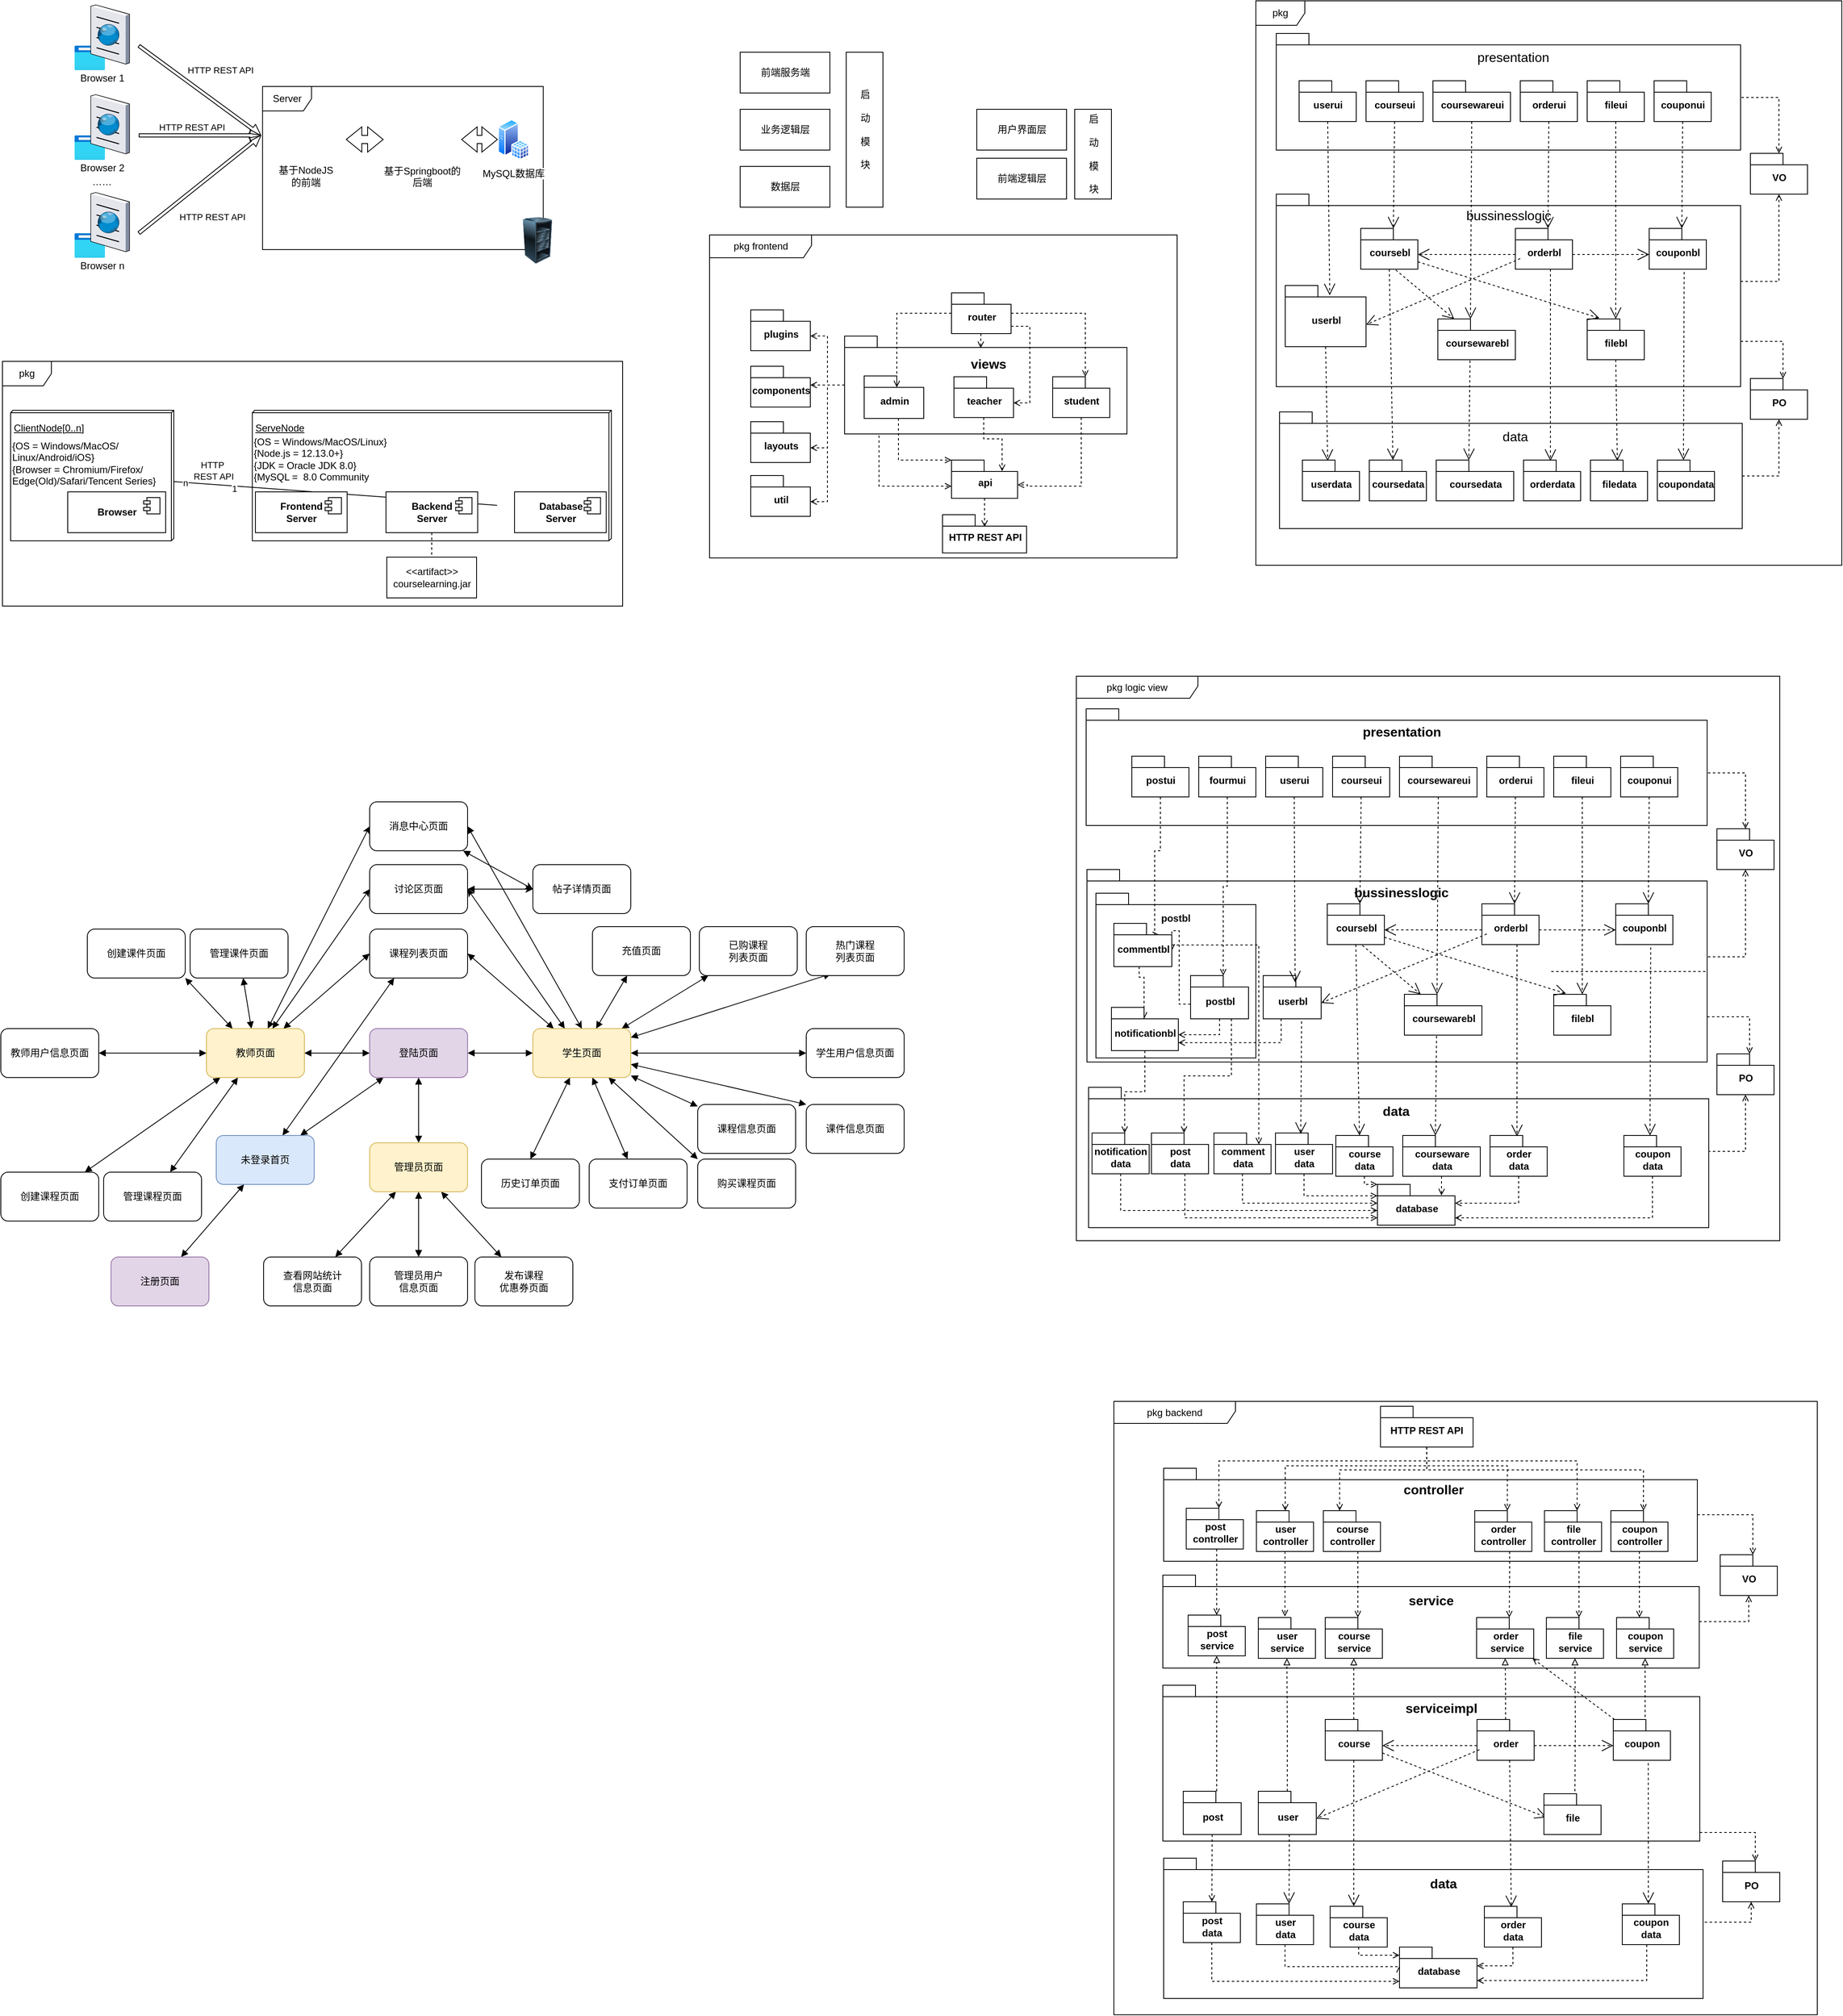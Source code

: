 <mxfile version="14.5.1" type="device"><diagram id="0-MOyJENWVhXAsYPFJ41" name="第 1 页"><mxGraphModel dx="1205" dy="696" grid="0" gridSize="10" guides="1" tooltips="1" connect="1" arrows="1" fold="1" page="1" pageScale="1" pageWidth="2336" pageHeight="1654" background="#FFFFFF" math="0" shadow="0"><root><mxCell id="0"/><mxCell id="1" parent="0"/><mxCell id="_62Nb7wWpJoiUJmPWIkl-168" value="" style="shape=folder;fontStyle=1;spacingTop=10;tabWidth=40;tabHeight=14;tabPosition=left;html=1;" parent="1" vertex="1"><mxGeometry x="1448" y="1962" width="657.32" height="114" as="geometry"/></mxCell><mxCell id="_62Nb7wWpJoiUJmPWIkl-244" value="" style="shape=folder;fontStyle=1;spacingTop=10;tabWidth=40;tabHeight=14;tabPosition=left;html=1;" parent="1" vertex="1"><mxGeometry x="1449" y="1831" width="654" height="114" as="geometry"/></mxCell><mxCell id="_62Nb7wWpJoiUJmPWIkl-89" value="" style="shape=folder;fontStyle=1;spacingTop=10;tabWidth=40;tabHeight=14;tabPosition=left;html=1;" parent="1" vertex="1"><mxGeometry x="1355" y="1097" width="760" height="236" as="geometry"/></mxCell><mxCell id="_62Nb7wWpJoiUJmPWIkl-78" value="pkg logic view" style="shape=umlFrame;whiteSpace=wrap;html=1;width=149;height=27;" parent="1" vertex="1"><mxGeometry x="1342" y="860" width="862" height="692" as="geometry"/></mxCell><mxCell id="_62Nb7wWpJoiUJmPWIkl-156" value="" style="shape=folder;fontStyle=1;spacingTop=10;tabWidth=40;tabHeight=14;tabPosition=left;html=1;" parent="1" vertex="1"><mxGeometry x="1366" y="1126" width="196" height="202" as="geometry"/></mxCell><mxCell id="Na9jjVU29Uvd6iXxwqpq-44" value="Server" style="shape=umlFrame;whiteSpace=wrap;html=1;" parent="1" vertex="1"><mxGeometry x="344.75" y="137" width="344" height="200" as="geometry"/></mxCell><mxCell id="Na9jjVU29Uvd6iXxwqpq-13" value="" style="group" parent="1" vertex="1" connectable="0"><mxGeometry x="113" y="147" width="70" height="100" as="geometry"/></mxCell><mxCell id="Na9jjVU29Uvd6iXxwqpq-14" value="" style="group" parent="Na9jjVU29Uvd6iXxwqpq-13" vertex="1" connectable="0"><mxGeometry x="1.25" width="67.5" height="80" as="geometry"/></mxCell><mxCell id="Na9jjVU29Uvd6iXxwqpq-15" value="" style="aspect=fixed;html=1;points=[];align=center;image;fontSize=12;image=img/lib/azure2/general/Browser.svg;" parent="Na9jjVU29Uvd6iXxwqpq-14" vertex="1"><mxGeometry y="50" width="37.51" height="30" as="geometry"/></mxCell><mxCell id="Na9jjVU29Uvd6iXxwqpq-16" value="" style="verticalLabelPosition=bottom;aspect=fixed;html=1;verticalAlign=top;strokeColor=none;align=center;outlineConnect=0;shape=mxgraph.citrix.browser;" parent="Na9jjVU29Uvd6iXxwqpq-14" vertex="1"><mxGeometry x="20" width="47.5" height="72.5" as="geometry"/></mxCell><mxCell id="Na9jjVU29Uvd6iXxwqpq-17" value="Browser 2" style="text;html=1;align=center;verticalAlign=middle;resizable=0;points=[];autosize=1;" parent="Na9jjVU29Uvd6iXxwqpq-13" vertex="1"><mxGeometry y="80" width="70" height="20" as="geometry"/></mxCell><mxCell id="Na9jjVU29Uvd6iXxwqpq-18" value="" style="group" parent="1" vertex="1" connectable="0"><mxGeometry x="113" y="267" width="70" height="100" as="geometry"/></mxCell><mxCell id="Na9jjVU29Uvd6iXxwqpq-19" value="" style="group" parent="Na9jjVU29Uvd6iXxwqpq-18" vertex="1" connectable="0"><mxGeometry x="1.25" width="67.5" height="80" as="geometry"/></mxCell><mxCell id="Na9jjVU29Uvd6iXxwqpq-20" value="" style="aspect=fixed;html=1;points=[];align=center;image;fontSize=12;image=img/lib/azure2/general/Browser.svg;" parent="Na9jjVU29Uvd6iXxwqpq-19" vertex="1"><mxGeometry y="50" width="37.51" height="30" as="geometry"/></mxCell><mxCell id="Na9jjVU29Uvd6iXxwqpq-21" value="" style="verticalLabelPosition=bottom;aspect=fixed;html=1;verticalAlign=top;strokeColor=none;align=center;outlineConnect=0;shape=mxgraph.citrix.browser;" parent="Na9jjVU29Uvd6iXxwqpq-19" vertex="1"><mxGeometry x="20" width="47.5" height="72.5" as="geometry"/></mxCell><mxCell id="Na9jjVU29Uvd6iXxwqpq-22" value="Browser n" style="text;html=1;align=center;verticalAlign=middle;resizable=0;points=[];autosize=1;" parent="Na9jjVU29Uvd6iXxwqpq-18" vertex="1"><mxGeometry y="80" width="70" height="20" as="geometry"/></mxCell><mxCell id="Na9jjVU29Uvd6iXxwqpq-24" value="" style="image;html=1;image=img/lib/clip_art/computers/Server_Rack_Partial_128x128.png" parent="1" vertex="1"><mxGeometry x="653" y="297" width="57.5" height="57.5" as="geometry"/></mxCell><mxCell id="Na9jjVU29Uvd6iXxwqpq-25" value="……" style="text;html=1;strokeColor=none;fillColor=none;align=center;verticalAlign=middle;whiteSpace=wrap;rounded=0;" parent="1" vertex="1"><mxGeometry x="128" y="244" width="40" height="20" as="geometry"/></mxCell><mxCell id="Na9jjVU29Uvd6iXxwqpq-26" value="" style="endArrow=classic;html=1;shape=flexArrow;endWidth=8.837;endSize=4.019;width=3.953;" parent="1" edge="1"><mxGeometry width="50" height="50" relative="1" as="geometry"><mxPoint x="193" y="87" as="sourcePoint"/><mxPoint x="343" y="197" as="targetPoint"/></mxGeometry></mxCell><mxCell id="Na9jjVU29Uvd6iXxwqpq-27" value="HTTP REST API" style="edgeLabel;html=1;align=center;verticalAlign=middle;resizable=0;points=[];" parent="Na9jjVU29Uvd6iXxwqpq-26" vertex="1" connectable="0"><mxGeometry x="0.107" y="1" relative="1" as="geometry"><mxPoint x="16.59" y="-29.96" as="offset"/></mxGeometry></mxCell><mxCell id="Na9jjVU29Uvd6iXxwqpq-28" value="" style="endArrow=classic;html=1;shape=flexArrow;endWidth=8.837;endSize=4.019;width=3.953;" parent="1" edge="1"><mxGeometry width="50" height="50" relative="1" as="geometry"><mxPoint x="193" y="197" as="sourcePoint"/><mxPoint x="343" y="197" as="targetPoint"/></mxGeometry></mxCell><mxCell id="Na9jjVU29Uvd6iXxwqpq-29" value="HTTP REST API" style="edgeLabel;html=1;align=center;verticalAlign=middle;resizable=0;points=[];" parent="Na9jjVU29Uvd6iXxwqpq-28" vertex="1" connectable="0"><mxGeometry x="0.107" y="1" relative="1" as="geometry"><mxPoint x="-18.4" y="-9.0" as="offset"/></mxGeometry></mxCell><mxCell id="Na9jjVU29Uvd6iXxwqpq-30" value="" style="endArrow=classic;html=1;shape=flexArrow;endWidth=8.837;endSize=4.019;width=3.953;" parent="1" edge="1"><mxGeometry width="50" height="50" relative="1" as="geometry"><mxPoint x="193" y="317" as="sourcePoint"/><mxPoint x="343" y="197" as="targetPoint"/></mxGeometry></mxCell><mxCell id="Na9jjVU29Uvd6iXxwqpq-31" value="HTTP REST API" style="edgeLabel;html=1;align=center;verticalAlign=middle;resizable=0;points=[];" parent="Na9jjVU29Uvd6iXxwqpq-30" vertex="1" connectable="0"><mxGeometry x="0.107" y="1" relative="1" as="geometry"><mxPoint x="7.69" y="47.13" as="offset"/></mxGeometry></mxCell><mxCell id="Na9jjVU29Uvd6iXxwqpq-32" value="" style="group" parent="1" vertex="1" connectable="0"><mxGeometry x="113" y="37" width="70" height="100" as="geometry"/></mxCell><mxCell id="Na9jjVU29Uvd6iXxwqpq-33" value="" style="group" parent="Na9jjVU29Uvd6iXxwqpq-32" vertex="1" connectable="0"><mxGeometry x="1.25" width="67.5" height="80" as="geometry"/></mxCell><mxCell id="Na9jjVU29Uvd6iXxwqpq-34" value="" style="aspect=fixed;html=1;points=[];align=center;image;fontSize=12;image=img/lib/azure2/general/Browser.svg;" parent="Na9jjVU29Uvd6iXxwqpq-33" vertex="1"><mxGeometry y="50" width="37.51" height="30" as="geometry"/></mxCell><mxCell id="Na9jjVU29Uvd6iXxwqpq-35" value="" style="verticalLabelPosition=bottom;aspect=fixed;html=1;verticalAlign=top;strokeColor=none;align=center;outlineConnect=0;shape=mxgraph.citrix.browser;" parent="Na9jjVU29Uvd6iXxwqpq-33" vertex="1"><mxGeometry x="20" width="47.5" height="72.5" as="geometry"/></mxCell><mxCell id="Na9jjVU29Uvd6iXxwqpq-36" value="Browser 1" style="text;html=1;align=center;verticalAlign=middle;resizable=0;points=[];autosize=1;" parent="Na9jjVU29Uvd6iXxwqpq-32" vertex="1"><mxGeometry y="80" width="70" height="20" as="geometry"/></mxCell><mxCell id="Na9jjVU29Uvd6iXxwqpq-37" value="&lt;span&gt;基于NodeJS&lt;/span&gt;&lt;br&gt;的前端" style="text;html=1;strokeColor=none;fillColor=none;align=center;verticalAlign=middle;whiteSpace=wrap;rounded=0;" parent="1" vertex="1"><mxGeometry x="362.06" y="227" width="71.5" height="40" as="geometry"/></mxCell><mxCell id="Na9jjVU29Uvd6iXxwqpq-38" value="MySQL数据库" style="aspect=fixed;perimeter=ellipsePerimeter;html=1;align=center;shadow=0;dashed=0;spacingTop=3;image;image=img/lib/active_directory/sql_server.svg;" parent="1" vertex="1"><mxGeometry x="633" y="177" width="38.5" height="50" as="geometry"/></mxCell><mxCell id="Na9jjVU29Uvd6iXxwqpq-41" style="rounded=0;orthogonalLoop=1;jettySize=auto;html=1;entryX=0;entryY=0.5;entryDx=0;entryDy=0;startArrow=block;shape=flexArrow;" parent="1" source="Na9jjVU29Uvd6iXxwqpq-39" target="Na9jjVU29Uvd6iXxwqpq-40" edge="1"><mxGeometry relative="1" as="geometry"/></mxCell><mxCell id="Na9jjVU29Uvd6iXxwqpq-39" value="" style="shape=image;verticalLabelPosition=bottom;labelBackgroundColor=#ffffff;verticalAlign=top;aspect=fixed;imageAspect=0;image=https://upload.wikimedia.org/wikipedia/commons/thumb/d/d9/Node.js_logo.svg/1200px-Node.js_logo.svg.png;" parent="1" vertex="1"><mxGeometry x="348.75" y="172" width="98.12" height="60" as="geometry"/></mxCell><mxCell id="Na9jjVU29Uvd6iXxwqpq-42" style="edgeStyle=none;shape=flexArrow;rounded=0;orthogonalLoop=1;jettySize=auto;html=1;entryX=0;entryY=0.5;entryDx=0;entryDy=0;startArrow=block;" parent="1" source="Na9jjVU29Uvd6iXxwqpq-40" target="Na9jjVU29Uvd6iXxwqpq-38" edge="1"><mxGeometry relative="1" as="geometry"/></mxCell><mxCell id="Na9jjVU29Uvd6iXxwqpq-40" value="基于Springboot的&#10;后端" style="shape=image;verticalLabelPosition=bottom;labelBackgroundColor=#ffffff;verticalAlign=top;aspect=fixed;imageAspect=0;image=https://www.endivesoftware.com/blog/wp-content/uploads/2020/01/Spring-Boot-Application-Development.png;" parent="1" vertex="1"><mxGeometry x="493" y="177" width="95.24" height="50" as="geometry"/></mxCell><mxCell id="Na9jjVU29Uvd6iXxwqpq-67" value="前端服务端" style="html=1;" parent="1" vertex="1"><mxGeometry x="930" y="95" width="110" height="50" as="geometry"/></mxCell><mxCell id="Na9jjVU29Uvd6iXxwqpq-68" value="业务逻辑层" style="html=1;" parent="1" vertex="1"><mxGeometry x="930" y="165" width="110" height="50" as="geometry"/></mxCell><mxCell id="Na9jjVU29Uvd6iXxwqpq-69" value="数据层" style="html=1;" parent="1" vertex="1"><mxGeometry x="930" y="235" width="110" height="50" as="geometry"/></mxCell><mxCell id="Na9jjVU29Uvd6iXxwqpq-70" value="启&lt;br&gt;&lt;br&gt;动&lt;br&gt;&lt;br&gt;模&lt;br&gt;&lt;br&gt;块" style="html=1;" parent="1" vertex="1"><mxGeometry x="1060" y="95" width="45" height="190" as="geometry"/></mxCell><mxCell id="Na9jjVU29Uvd6iXxwqpq-71" value="用户界面层" style="html=1;" parent="1" vertex="1"><mxGeometry x="1220" y="165" width="110" height="50" as="geometry"/></mxCell><mxCell id="Na9jjVU29Uvd6iXxwqpq-72" value="前端逻辑层" style="html=1;" parent="1" vertex="1"><mxGeometry x="1220" y="225" width="110" height="50" as="geometry"/></mxCell><mxCell id="Na9jjVU29Uvd6iXxwqpq-74" value="启&lt;br&gt;&lt;br&gt;动&lt;br&gt;&lt;br&gt;模&lt;br&gt;&lt;br&gt;块" style="html=1;" parent="1" vertex="1"><mxGeometry x="1340" y="165" width="45" height="110" as="geometry"/></mxCell><mxCell id="Na9jjVU29Uvd6iXxwqpq-75" value="pkg" style="shape=umlFrame;whiteSpace=wrap;html=1;" parent="1" vertex="1"><mxGeometry x="1562" y="32" width="718" height="692" as="geometry"/></mxCell><mxCell id="Na9jjVU29Uvd6iXxwqpq-76" style="edgeStyle=orthogonalEdgeStyle;rounded=0;orthogonalLoop=1;jettySize=auto;html=1;exitX=0;exitY=0;exitDx=570;exitDy=78.5;exitPerimeter=0;dashed=1;endArrow=open;endFill=0;" parent="1" source="Na9jjVU29Uvd6iXxwqpq-77" target="Na9jjVU29Uvd6iXxwqpq-122" edge="1"><mxGeometry relative="1" as="geometry"/></mxCell><mxCell id="Na9jjVU29Uvd6iXxwqpq-77" value="" style="shape=folder;fontStyle=1;spacingTop=10;tabWidth=40;tabHeight=14;tabPosition=left;html=1;" parent="1" vertex="1"><mxGeometry x="1587" y="72" width="569" height="143" as="geometry"/></mxCell><mxCell id="Na9jjVU29Uvd6iXxwqpq-78" value="&lt;font style=&quot;font-size: 16px&quot;&gt;presentation&lt;/font&gt;" style="text;html=1;strokeColor=none;fillColor=none;align=center;verticalAlign=middle;whiteSpace=wrap;rounded=0;" parent="1" vertex="1"><mxGeometry x="1829.5" y="91" width="95" height="20" as="geometry"/></mxCell><mxCell id="Na9jjVU29Uvd6iXxwqpq-79" value="userui" style="shape=folder;fontStyle=1;spacingTop=10;tabWidth=40;tabHeight=14;tabPosition=left;html=1;" parent="1" vertex="1"><mxGeometry x="1615" y="130" width="70" height="50" as="geometry"/></mxCell><mxCell id="Na9jjVU29Uvd6iXxwqpq-80" value="courseui" style="shape=folder;fontStyle=1;spacingTop=10;tabWidth=40;tabHeight=14;tabPosition=left;html=1;" parent="1" vertex="1"><mxGeometry x="1697" y="130" width="70" height="50" as="geometry"/></mxCell><mxCell id="Na9jjVU29Uvd6iXxwqpq-81" value="coursewareui" style="shape=folder;fontStyle=1;spacingTop=10;tabWidth=40;tabHeight=14;tabPosition=left;html=1;" parent="1" vertex="1"><mxGeometry x="1779" y="130" width="95" height="50" as="geometry"/></mxCell><mxCell id="Na9jjVU29Uvd6iXxwqpq-82" value="orderui" style="shape=folder;fontStyle=1;spacingTop=10;tabWidth=40;tabHeight=14;tabPosition=left;html=1;" parent="1" vertex="1"><mxGeometry x="1886" y="130" width="70" height="50" as="geometry"/></mxCell><mxCell id="Na9jjVU29Uvd6iXxwqpq-83" value="fileui" style="shape=folder;fontStyle=1;spacingTop=10;tabWidth=40;tabHeight=14;tabPosition=left;html=1;" parent="1" vertex="1"><mxGeometry x="1968" y="130" width="70" height="50" as="geometry"/></mxCell><mxCell id="Na9jjVU29Uvd6iXxwqpq-84" value="couponui" style="shape=folder;fontStyle=1;spacingTop=10;tabWidth=40;tabHeight=14;tabPosition=left;html=1;" parent="1" vertex="1"><mxGeometry x="2050" y="130" width="70" height="50" as="geometry"/></mxCell><mxCell id="Na9jjVU29Uvd6iXxwqpq-85" style="edgeStyle=orthogonalEdgeStyle;rounded=0;orthogonalLoop=1;jettySize=auto;html=1;exitX=0;exitY=0;exitDx=569;exitDy=125;exitPerimeter=0;entryX=0.5;entryY=1;entryDx=0;entryDy=0;entryPerimeter=0;dashed=1;strokeColor=#000000;endArrow=open;endFill=0;" parent="1" source="Na9jjVU29Uvd6iXxwqpq-86" target="Na9jjVU29Uvd6iXxwqpq-122" edge="1"><mxGeometry relative="1" as="geometry"><Array as="points"><mxPoint x="2156" y="376"/><mxPoint x="2203" y="376"/></Array></mxGeometry></mxCell><mxCell id="Na9jjVU29Uvd6iXxwqpq-86" value="" style="shape=folder;fontStyle=1;spacingTop=10;tabWidth=40;tabHeight=14;tabPosition=left;html=1;" parent="1" vertex="1"><mxGeometry x="1587" y="269" width="569" height="236" as="geometry"/></mxCell><mxCell id="Na9jjVU29Uvd6iXxwqpq-87" value="&lt;font style=&quot;font-size: 16px&quot;&gt;bussinesslogic&lt;/font&gt;" style="text;html=1;strokeColor=none;fillColor=none;align=center;verticalAlign=middle;whiteSpace=wrap;rounded=0;" parent="1" vertex="1"><mxGeometry x="1820.5" y="285" width="102" height="20" as="geometry"/></mxCell><mxCell id="Na9jjVU29Uvd6iXxwqpq-88" value="userbl" style="shape=folder;fontStyle=1;spacingTop=10;tabWidth=40;tabHeight=14;tabPosition=left;html=1;" parent="1" vertex="1"><mxGeometry x="1598" y="381" width="99" height="75" as="geometry"/></mxCell><mxCell id="Na9jjVU29Uvd6iXxwqpq-89" value="coursebl" style="shape=folder;fontStyle=1;spacingTop=10;tabWidth=40;tabHeight=14;tabPosition=left;html=1;" parent="1" vertex="1"><mxGeometry x="1690.5" y="311" width="70" height="50" as="geometry"/></mxCell><mxCell id="Na9jjVU29Uvd6iXxwqpq-90" value="coursewarebl" style="shape=folder;fontStyle=1;spacingTop=10;tabWidth=40;tabHeight=14;tabPosition=left;html=1;" parent="1" vertex="1"><mxGeometry x="1785" y="422" width="95" height="50" as="geometry"/></mxCell><mxCell id="Na9jjVU29Uvd6iXxwqpq-91" value="orderbl" style="shape=folder;fontStyle=1;spacingTop=10;tabWidth=40;tabHeight=14;tabPosition=left;html=1;" parent="1" vertex="1"><mxGeometry x="1880" y="311" width="70" height="50" as="geometry"/></mxCell><mxCell id="Na9jjVU29Uvd6iXxwqpq-92" value="filebl" style="shape=folder;fontStyle=1;spacingTop=10;tabWidth=40;tabHeight=14;tabPosition=left;html=1;" parent="1" vertex="1"><mxGeometry x="1968" y="422" width="70" height="50" as="geometry"/></mxCell><mxCell id="Na9jjVU29Uvd6iXxwqpq-93" value="couponbl" style="shape=folder;fontStyle=1;spacingTop=10;tabWidth=40;tabHeight=14;tabPosition=left;html=1;" parent="1" vertex="1"><mxGeometry x="2044" y="311" width="70" height="50" as="geometry"/></mxCell><mxCell id="Na9jjVU29Uvd6iXxwqpq-94" style="edgeStyle=orthogonalEdgeStyle;rounded=0;orthogonalLoop=1;jettySize=auto;html=1;exitX=0;exitY=0;exitDx=567;exitDy=78.5;exitPerimeter=0;entryX=0.5;entryY=1;entryDx=0;entryDy=0;entryPerimeter=0;dashed=1;endArrow=open;endFill=0;strokeColor=#000000;" parent="1" source="Na9jjVU29Uvd6iXxwqpq-95" target="Na9jjVU29Uvd6iXxwqpq-123" edge="1"><mxGeometry relative="1" as="geometry"/></mxCell><mxCell id="Na9jjVU29Uvd6iXxwqpq-95" value="" style="shape=folder;fontStyle=1;spacingTop=10;tabWidth=40;tabHeight=14;tabPosition=left;html=1;" parent="1" vertex="1"><mxGeometry x="1591" y="536" width="567" height="143" as="geometry"/></mxCell><mxCell id="Na9jjVU29Uvd6iXxwqpq-96" value="&lt;font style=&quot;font-size: 16px&quot;&gt;data&lt;/font&gt;" style="text;html=1;strokeColor=none;fillColor=none;align=center;verticalAlign=middle;whiteSpace=wrap;rounded=0;" parent="1" vertex="1"><mxGeometry x="1860" y="556" width="40" height="20" as="geometry"/></mxCell><mxCell id="Na9jjVU29Uvd6iXxwqpq-97" value="userdata" style="shape=folder;fontStyle=1;spacingTop=10;tabWidth=40;tabHeight=14;tabPosition=left;html=1;" parent="1" vertex="1"><mxGeometry x="1619" y="595" width="70" height="50" as="geometry"/></mxCell><mxCell id="Na9jjVU29Uvd6iXxwqpq-98" value="coursedata" style="shape=folder;fontStyle=1;spacingTop=10;tabWidth=40;tabHeight=14;tabPosition=left;html=1;" parent="1" vertex="1"><mxGeometry x="1701" y="595" width="70" height="50" as="geometry"/></mxCell><mxCell id="Na9jjVU29Uvd6iXxwqpq-99" value="coursedata" style="shape=folder;fontStyle=1;spacingTop=10;tabWidth=40;tabHeight=14;tabPosition=left;html=1;" parent="1" vertex="1"><mxGeometry x="1783" y="595" width="95" height="50" as="geometry"/></mxCell><mxCell id="Na9jjVU29Uvd6iXxwqpq-100" value="orderdata" style="shape=folder;fontStyle=1;spacingTop=10;tabWidth=40;tabHeight=14;tabPosition=left;html=1;" parent="1" vertex="1"><mxGeometry x="1890" y="595" width="70" height="50" as="geometry"/></mxCell><mxCell id="Na9jjVU29Uvd6iXxwqpq-101" value="filedata" style="shape=folder;fontStyle=1;spacingTop=10;tabWidth=40;tabHeight=14;tabPosition=left;html=1;" parent="1" vertex="1"><mxGeometry x="1972" y="595" width="70" height="50" as="geometry"/></mxCell><mxCell id="Na9jjVU29Uvd6iXxwqpq-102" value="coupondata" style="shape=folder;fontStyle=1;spacingTop=10;tabWidth=40;tabHeight=14;tabPosition=left;html=1;" parent="1" vertex="1"><mxGeometry x="2054" y="595" width="70" height="50" as="geometry"/></mxCell><mxCell id="Na9jjVU29Uvd6iXxwqpq-103" value="" style="endArrow=open;endSize=12;dashed=1;html=1;exitX=0.5;exitY=1;exitDx=0;exitDy=0;exitPerimeter=0;entryX=0.551;entryY=0.159;entryDx=0;entryDy=0;entryPerimeter=0;" parent="1" source="Na9jjVU29Uvd6iXxwqpq-79" target="Na9jjVU29Uvd6iXxwqpq-88" edge="1"><mxGeometry width="160" relative="1" as="geometry"><mxPoint x="1826" y="459" as="sourcePoint"/><mxPoint x="1650" y="375" as="targetPoint"/></mxGeometry></mxCell><mxCell id="Na9jjVU29Uvd6iXxwqpq-104" value="" style="endArrow=open;endSize=12;dashed=1;html=1;entryX=0;entryY=0;entryDx=40;entryDy=0;entryPerimeter=0;exitX=0.5;exitY=1;exitDx=0;exitDy=0;exitPerimeter=0;" parent="1" source="Na9jjVU29Uvd6iXxwqpq-80" target="Na9jjVU29Uvd6iXxwqpq-89" edge="1"><mxGeometry width="160" relative="1" as="geometry"><mxPoint x="1660" y="190" as="sourcePoint"/><mxPoint x="1665" y="400" as="targetPoint"/></mxGeometry></mxCell><mxCell id="Na9jjVU29Uvd6iXxwqpq-105" value="" style="endArrow=open;endSize=12;dashed=1;html=1;entryX=0;entryY=0;entryDx=40;entryDy=0;entryPerimeter=0;exitX=0.5;exitY=1;exitDx=0;exitDy=0;exitPerimeter=0;" parent="1" source="Na9jjVU29Uvd6iXxwqpq-81" target="Na9jjVU29Uvd6iXxwqpq-90" edge="1"><mxGeometry width="160" relative="1" as="geometry"><mxPoint x="1742" y="190" as="sourcePoint"/><mxPoint x="1747" y="330" as="targetPoint"/></mxGeometry></mxCell><mxCell id="Na9jjVU29Uvd6iXxwqpq-106" value="" style="endArrow=open;endSize=12;dashed=1;html=1;exitX=0.5;exitY=1;exitDx=0;exitDy=0;exitPerimeter=0;entryX=0;entryY=0;entryDx=40;entryDy=0;entryPerimeter=0;" parent="1" source="Na9jjVU29Uvd6iXxwqpq-82" target="Na9jjVU29Uvd6iXxwqpq-91" edge="1"><mxGeometry width="160" relative="1" as="geometry"><mxPoint x="1752" y="200" as="sourcePoint"/><mxPoint x="1926" y="323" as="targetPoint"/></mxGeometry></mxCell><mxCell id="Na9jjVU29Uvd6iXxwqpq-107" value="" style="endArrow=open;endSize=12;dashed=1;html=1;exitX=0.5;exitY=1;exitDx=0;exitDy=0;exitPerimeter=0;" parent="1" source="Na9jjVU29Uvd6iXxwqpq-83" target="Na9jjVU29Uvd6iXxwqpq-92" edge="1"><mxGeometry width="160" relative="1" as="geometry"><mxPoint x="1762" y="210" as="sourcePoint"/><mxPoint x="1767" y="350" as="targetPoint"/></mxGeometry></mxCell><mxCell id="Na9jjVU29Uvd6iXxwqpq-108" value="" style="endArrow=open;endSize=12;dashed=1;html=1;entryX=0;entryY=0;entryDx=40;entryDy=0;entryPerimeter=0;exitX=0.5;exitY=1;exitDx=0;exitDy=0;exitPerimeter=0;" parent="1" source="Na9jjVU29Uvd6iXxwqpq-84" target="Na9jjVU29Uvd6iXxwqpq-93" edge="1"><mxGeometry width="160" relative="1" as="geometry"><mxPoint x="1772" y="220" as="sourcePoint"/><mxPoint x="1777" y="360" as="targetPoint"/></mxGeometry></mxCell><mxCell id="Na9jjVU29Uvd6iXxwqpq-109" value="" style="endArrow=open;endSize=12;dashed=1;html=1;exitX=0.5;exitY=1;exitDx=0;exitDy=0;exitPerimeter=0;entryX=0.443;entryY=0.02;entryDx=0;entryDy=0;entryPerimeter=0;" parent="1" source="Na9jjVU29Uvd6iXxwqpq-88" target="Na9jjVU29Uvd6iXxwqpq-97" edge="1"><mxGeometry width="160" relative="1" as="geometry"><mxPoint x="1660" y="190" as="sourcePoint"/><mxPoint x="1660" y="385" as="targetPoint"/></mxGeometry></mxCell><mxCell id="Na9jjVU29Uvd6iXxwqpq-110" value="" style="endArrow=open;endSize=12;dashed=1;html=1;exitX=0.5;exitY=1;exitDx=0;exitDy=0;exitPerimeter=0;entryX=0.414;entryY=0;entryDx=0;entryDy=0;entryPerimeter=0;" parent="1" source="Na9jjVU29Uvd6iXxwqpq-89" target="Na9jjVU29Uvd6iXxwqpq-98" edge="1"><mxGeometry width="160" relative="1" as="geometry"><mxPoint x="1670" y="200" as="sourcePoint"/><mxPoint x="1670" y="395" as="targetPoint"/></mxGeometry></mxCell><mxCell id="Na9jjVU29Uvd6iXxwqpq-111" value="" style="endArrow=open;endSize=12;dashed=1;html=1;exitX=0.415;exitY=1.02;exitDx=0;exitDy=0;exitPerimeter=0;entryX=0;entryY=0;entryDx=40;entryDy=0;entryPerimeter=0;" parent="1" source="Na9jjVU29Uvd6iXxwqpq-90" target="Na9jjVU29Uvd6iXxwqpq-99" edge="1"><mxGeometry width="160" relative="1" as="geometry"><mxPoint x="1680" y="210" as="sourcePoint"/><mxPoint x="1680" y="405" as="targetPoint"/></mxGeometry></mxCell><mxCell id="Na9jjVU29Uvd6iXxwqpq-112" value="" style="endArrow=open;endSize=12;dashed=1;html=1;entryX=0.471;entryY=0.02;entryDx=0;entryDy=0;entryPerimeter=0;" parent="1" target="Na9jjVU29Uvd6iXxwqpq-100" edge="1"><mxGeometry width="160" relative="1" as="geometry"><mxPoint x="1923" y="361" as="sourcePoint"/><mxPoint x="1690" y="415" as="targetPoint"/></mxGeometry></mxCell><mxCell id="Na9jjVU29Uvd6iXxwqpq-113" value="" style="endArrow=open;endSize=12;dashed=1;html=1;exitX=0.5;exitY=1;exitDx=0;exitDy=0;exitPerimeter=0;entryX=0.471;entryY=0.02;entryDx=0;entryDy=0;entryPerimeter=0;" parent="1" source="Na9jjVU29Uvd6iXxwqpq-92" target="Na9jjVU29Uvd6iXxwqpq-101" edge="1"><mxGeometry width="160" relative="1" as="geometry"><mxPoint x="2003" y="359" as="sourcePoint"/><mxPoint x="2003" y="572" as="targetPoint"/></mxGeometry></mxCell><mxCell id="Na9jjVU29Uvd6iXxwqpq-114" value="" style="endArrow=open;endSize=12;dashed=1;html=1;exitX=0.612;exitY=1.068;exitDx=0;exitDy=0;exitPerimeter=0;entryX=0.457;entryY=0;entryDx=0;entryDy=0;entryPerimeter=0;" parent="1" source="Na9jjVU29Uvd6iXxwqpq-93" target="Na9jjVU29Uvd6iXxwqpq-102" edge="1"><mxGeometry width="160" relative="1" as="geometry"><mxPoint x="1710" y="240" as="sourcePoint"/><mxPoint x="1710" y="435" as="targetPoint"/></mxGeometry></mxCell><mxCell id="Na9jjVU29Uvd6iXxwqpq-117" value="" style="endArrow=open;endSize=12;dashed=1;html=1;exitX=0.614;exitY=1.02;exitDx=0;exitDy=0;exitPerimeter=0;entryX=0;entryY=0;entryDx=20;entryDy=0;entryPerimeter=0;" parent="1" source="Na9jjVU29Uvd6iXxwqpq-89" target="Na9jjVU29Uvd6iXxwqpq-90" edge="1"><mxGeometry width="160" relative="1" as="geometry"><mxPoint x="1826" y="459" as="sourcePoint"/><mxPoint x="1808" y="420" as="targetPoint"/></mxGeometry></mxCell><mxCell id="Na9jjVU29Uvd6iXxwqpq-118" value="" style="endArrow=open;endSize=12;dashed=1;html=1;exitX=0;exitY=0;exitDx=70;exitDy=41;exitPerimeter=0;" parent="1" source="Na9jjVU29Uvd6iXxwqpq-89" edge="1"><mxGeometry width="160" relative="1" as="geometry"><mxPoint x="1765.98" y="373" as="sourcePoint"/><mxPoint x="1983" y="421" as="targetPoint"/></mxGeometry></mxCell><mxCell id="Na9jjVU29Uvd6iXxwqpq-119" value="" style="endArrow=open;endSize=12;dashed=1;html=1;exitX=0;exitY=0;exitDx=0;exitDy=32;exitPerimeter=0;entryX=0;entryY=0;entryDx=70;entryDy=32;entryPerimeter=0;" parent="1" source="Na9jjVU29Uvd6iXxwqpq-91" target="Na9jjVU29Uvd6iXxwqpq-89" edge="1"><mxGeometry width="160" relative="1" as="geometry"><mxPoint x="1765.98" y="373" as="sourcePoint"/><mxPoint x="1809" y="432" as="targetPoint"/></mxGeometry></mxCell><mxCell id="Na9jjVU29Uvd6iXxwqpq-120" value="" style="endArrow=open;endSize=12;dashed=1;html=1;entryX=0;entryY=0;entryDx=99;entryDy=48;entryPerimeter=0;" parent="1" target="Na9jjVU29Uvd6iXxwqpq-88" edge="1"><mxGeometry width="160" relative="1" as="geometry"><mxPoint x="1886" y="348" as="sourcePoint"/><mxPoint x="1793" y="354" as="targetPoint"/></mxGeometry></mxCell><mxCell id="Na9jjVU29Uvd6iXxwqpq-121" value="" style="endArrow=open;endSize=12;dashed=1;html=1;exitX=0;exitY=0;exitDx=70;exitDy=32;exitPerimeter=0;entryX=0;entryY=0;entryDx=0;entryDy=32;entryPerimeter=0;" parent="1" source="Na9jjVU29Uvd6iXxwqpq-91" target="Na9jjVU29Uvd6iXxwqpq-93" edge="1"><mxGeometry width="160" relative="1" as="geometry"><mxPoint x="1906" y="358" as="sourcePoint"/><mxPoint x="2028" y="389" as="targetPoint"/></mxGeometry></mxCell><mxCell id="Na9jjVU29Uvd6iXxwqpq-122" value="VO" style="shape=folder;fontStyle=1;spacingTop=10;tabWidth=40;tabHeight=14;tabPosition=left;html=1;" parent="1" vertex="1"><mxGeometry x="2168" y="219" width="70" height="50" as="geometry"/></mxCell><mxCell id="Na9jjVU29Uvd6iXxwqpq-123" value="PO" style="shape=folder;fontStyle=1;spacingTop=10;tabWidth=40;tabHeight=14;tabPosition=left;html=1;" parent="1" vertex="1"><mxGeometry x="2168" y="495" width="70" height="50" as="geometry"/></mxCell><mxCell id="Na9jjVU29Uvd6iXxwqpq-124" style="edgeStyle=orthogonalEdgeStyle;rounded=0;orthogonalLoop=1;jettySize=auto;html=1;exitX=0;exitY=0;exitDx=569;exitDy=180.5;exitPerimeter=0;dashed=1;endArrow=open;endFill=0;strokeColor=#000000;entryX=0;entryY=0;entryDx=40;entryDy=0;entryPerimeter=0;" parent="1" source="Na9jjVU29Uvd6iXxwqpq-86" target="Na9jjVU29Uvd6iXxwqpq-123" edge="1"><mxGeometry relative="1" as="geometry"><mxPoint x="2168" y="624.5" as="sourcePoint"/><mxPoint x="2213" y="555" as="targetPoint"/></mxGeometry></mxCell><mxCell id="Na9jjVU29Uvd6iXxwqpq-207" value="" style="group" parent="1" vertex="1" connectable="0"><mxGeometry x="26" y="474" width="760" height="300" as="geometry"/></mxCell><mxCell id="Na9jjVU29Uvd6iXxwqpq-47" value="pkg" style="shape=umlFrame;whiteSpace=wrap;html=1;" parent="Na9jjVU29Uvd6iXxwqpq-207" vertex="1"><mxGeometry width="760" height="300" as="geometry"/></mxCell><mxCell id="Na9jjVU29Uvd6iXxwqpq-48" value="ClientNode[0..n]" style="verticalAlign=top;align=left;spacingTop=8;spacingLeft=2;spacingRight=12;shape=cube;size=3;direction=south;fontStyle=4;html=1;" parent="Na9jjVU29Uvd6iXxwqpq-207" vertex="1"><mxGeometry x="10" y="60" width="200" height="160" as="geometry"/></mxCell><mxCell id="Na9jjVU29Uvd6iXxwqpq-49" value="&lt;b&gt;Browser&lt;/b&gt;" style="html=1;dropTarget=0;" parent="Na9jjVU29Uvd6iXxwqpq-207" vertex="1"><mxGeometry x="80" y="160" width="120" height="50" as="geometry"/></mxCell><mxCell id="Na9jjVU29Uvd6iXxwqpq-50" value="" style="shape=module;jettyWidth=8;jettyHeight=4;" parent="Na9jjVU29Uvd6iXxwqpq-49" vertex="1"><mxGeometry x="1" width="20" height="20" relative="1" as="geometry"><mxPoint x="-27" y="7" as="offset"/></mxGeometry></mxCell><mxCell id="Na9jjVU29Uvd6iXxwqpq-51" value="ServeNode" style="verticalAlign=top;align=left;spacingTop=8;spacingLeft=2;spacingRight=12;shape=cube;size=3;direction=south;fontStyle=4;html=1;" parent="Na9jjVU29Uvd6iXxwqpq-207" vertex="1"><mxGeometry x="306.19" y="60" width="440" height="160" as="geometry"/></mxCell><mxCell id="Na9jjVU29Uvd6iXxwqpq-52" value="n" style="edgeStyle=none;rounded=0;orthogonalLoop=1;jettySize=auto;html=1;entryX=0;entryY=0;entryDx=116.5;entryDy=140;entryPerimeter=0;startArrow=none;startFill=0;endArrow=none;endFill=0;" parent="Na9jjVU29Uvd6iXxwqpq-207" source="Na9jjVU29Uvd6iXxwqpq-48" target="Na9jjVU29Uvd6iXxwqpq-51" edge="1"><mxGeometry x="-0.928" y="-1" relative="1" as="geometry"><mxPoint as="offset"/></mxGeometry></mxCell><mxCell id="Na9jjVU29Uvd6iXxwqpq-53" value="1" style="edgeLabel;html=1;align=center;verticalAlign=middle;resizable=0;points=[];" parent="Na9jjVU29Uvd6iXxwqpq-52" vertex="1" connectable="0"><mxGeometry x="0.555" relative="1" as="geometry"><mxPoint as="offset"/></mxGeometry></mxCell><mxCell id="Na9jjVU29Uvd6iXxwqpq-55" value="HTTP&lt;br&gt;&amp;nbsp;REST API" style="edgeLabel;html=1;align=center;verticalAlign=middle;resizable=0;points=[];" parent="Na9jjVU29Uvd6iXxwqpq-52" vertex="1" connectable="0"><mxGeometry x="-0.877" y="-1" relative="1" as="geometry"><mxPoint x="22.76" y="-16.37" as="offset"/></mxGeometry></mxCell><mxCell id="Na9jjVU29Uvd6iXxwqpq-56" value="1" style="edgeLabel;html=1;align=center;verticalAlign=middle;resizable=0;points=[];" parent="Na9jjVU29Uvd6iXxwqpq-52" vertex="1" connectable="0"><mxGeometry x="-0.512" y="-1" relative="1" as="geometry"><mxPoint x="-22.76" as="offset"/></mxGeometry></mxCell><mxCell id="Na9jjVU29Uvd6iXxwqpq-54" value="{OS = Windows/MacOS/&lt;br&gt;Linux/Android/iOS}&lt;br&gt;{Browser = Chromium/Firefox/&lt;br&gt;Edge(Old)/Safari/Tencent Series}" style="text;html=1;strokeColor=none;fillColor=none;align=left;verticalAlign=middle;whiteSpace=wrap;rounded=0;" parent="Na9jjVU29Uvd6iXxwqpq-207" vertex="1"><mxGeometry x="10" y="90" width="190" height="70" as="geometry"/></mxCell><mxCell id="Na9jjVU29Uvd6iXxwqpq-57" value="{OS = Windows/MacOS/Linux}&lt;br&gt;{Node.js = 12.13.0+}&lt;br&gt;{JDK = Oracle JDK 8.0}&lt;br&gt;{MySQL =&amp;nbsp; 8.0 Community" style="text;html=1;strokeColor=none;fillColor=none;align=left;verticalAlign=middle;whiteSpace=wrap;rounded=0;" parent="Na9jjVU29Uvd6iXxwqpq-207" vertex="1"><mxGeometry x="306.19" y="90" width="322.38" height="60" as="geometry"/></mxCell><mxCell id="Na9jjVU29Uvd6iXxwqpq-58" value="&lt;b&gt;Frontend &lt;br&gt;Server&lt;br&gt;&lt;/b&gt;" style="html=1;dropTarget=0;" parent="Na9jjVU29Uvd6iXxwqpq-207" vertex="1"><mxGeometry x="310" y="160" width="112.38" height="50" as="geometry"/></mxCell><mxCell id="Na9jjVU29Uvd6iXxwqpq-59" value="" style="shape=module;jettyWidth=8;jettyHeight=4;" parent="Na9jjVU29Uvd6iXxwqpq-58" vertex="1"><mxGeometry x="1" width="20" height="20" relative="1" as="geometry"><mxPoint x="-27" y="7" as="offset"/></mxGeometry></mxCell><mxCell id="Na9jjVU29Uvd6iXxwqpq-60" value="&lt;b&gt;Backend &lt;br&gt;Server&lt;br&gt;&lt;/b&gt;" style="html=1;dropTarget=0;" parent="Na9jjVU29Uvd6iXxwqpq-207" vertex="1"><mxGeometry x="470" y="160" width="112.38" height="50" as="geometry"/></mxCell><mxCell id="Na9jjVU29Uvd6iXxwqpq-61" value="" style="shape=module;jettyWidth=8;jettyHeight=4;" parent="Na9jjVU29Uvd6iXxwqpq-60" vertex="1"><mxGeometry x="1" width="20" height="20" relative="1" as="geometry"><mxPoint x="-27" y="7" as="offset"/></mxGeometry></mxCell><mxCell id="Na9jjVU29Uvd6iXxwqpq-62" value="&lt;b&gt;Database&lt;br&gt;Server&lt;br&gt;&lt;/b&gt;" style="html=1;dropTarget=0;" parent="Na9jjVU29Uvd6iXxwqpq-207" vertex="1"><mxGeometry x="627.5" y="160" width="112.38" height="50" as="geometry"/></mxCell><mxCell id="Na9jjVU29Uvd6iXxwqpq-63" value="" style="shape=module;jettyWidth=8;jettyHeight=4;" parent="Na9jjVU29Uvd6iXxwqpq-62" vertex="1"><mxGeometry x="1" width="20" height="20" relative="1" as="geometry"><mxPoint x="-27" y="7" as="offset"/></mxGeometry></mxCell><mxCell id="Na9jjVU29Uvd6iXxwqpq-64" value="&amp;lt;&amp;lt;artifact&amp;gt;&amp;gt;&lt;br&gt;courselearning.jar" style="html=1;" parent="Na9jjVU29Uvd6iXxwqpq-207" vertex="1"><mxGeometry x="471" y="240" width="110" height="50" as="geometry"/></mxCell><mxCell id="Na9jjVU29Uvd6iXxwqpq-65" style="edgeStyle=none;rounded=0;orthogonalLoop=1;jettySize=auto;html=1;entryX=0.5;entryY=0;entryDx=0;entryDy=0;startArrow=none;startFill=0;endArrow=none;endFill=0;dashed=1;" parent="Na9jjVU29Uvd6iXxwqpq-207" source="Na9jjVU29Uvd6iXxwqpq-60" target="Na9jjVU29Uvd6iXxwqpq-64" edge="1"><mxGeometry relative="1" as="geometry"/></mxCell><mxCell id="Na9jjVU29Uvd6iXxwqpq-212" value="" style="edgeStyle=none;rounded=0;orthogonalLoop=1;jettySize=auto;html=1;startArrow=block;startFill=1;endArrow=block;endFill=1;" parent="1" source="Na9jjVU29Uvd6iXxwqpq-208" target="Na9jjVU29Uvd6iXxwqpq-211" edge="1"><mxGeometry relative="1" as="geometry"/></mxCell><mxCell id="Na9jjVU29Uvd6iXxwqpq-215" value="" style="edgeStyle=none;rounded=0;orthogonalLoop=1;jettySize=auto;html=1;startArrow=block;startFill=1;endArrow=block;endFill=1;" parent="1" source="Na9jjVU29Uvd6iXxwqpq-208" target="Na9jjVU29Uvd6iXxwqpq-214" edge="1"><mxGeometry relative="1" as="geometry"/></mxCell><mxCell id="Na9jjVU29Uvd6iXxwqpq-218" value="" style="edgeStyle=none;rounded=0;orthogonalLoop=1;jettySize=auto;html=1;startArrow=block;startFill=1;endArrow=block;endFill=1;" parent="1" source="Na9jjVU29Uvd6iXxwqpq-208" target="Na9jjVU29Uvd6iXxwqpq-217" edge="1"><mxGeometry relative="1" as="geometry"/></mxCell><mxCell id="Na9jjVU29Uvd6iXxwqpq-232" value="" style="edgeStyle=none;rounded=0;orthogonalLoop=1;jettySize=auto;html=1;startArrow=block;startFill=1;endArrow=block;endFill=1;" parent="1" source="Na9jjVU29Uvd6iXxwqpq-208" target="Na9jjVU29Uvd6iXxwqpq-231" edge="1"><mxGeometry relative="1" as="geometry"/></mxCell><mxCell id="Na9jjVU29Uvd6iXxwqpq-208" value="登陆页面" style="rounded=1;whiteSpace=wrap;html=1;fillColor=#e1d5e7;strokeColor=#9673a6;" parent="1" vertex="1"><mxGeometry x="476" y="1292" width="120" height="60" as="geometry"/></mxCell><mxCell id="Na9jjVU29Uvd6iXxwqpq-223" value="" style="edgeStyle=none;rounded=0;orthogonalLoop=1;jettySize=auto;html=1;startArrow=block;startFill=1;endArrow=block;endFill=1;" parent="1" source="Na9jjVU29Uvd6iXxwqpq-211" target="Na9jjVU29Uvd6iXxwqpq-222" edge="1"><mxGeometry relative="1" as="geometry"/></mxCell><mxCell id="Na9jjVU29Uvd6iXxwqpq-225" value="" style="edgeStyle=none;rounded=0;orthogonalLoop=1;jettySize=auto;html=1;startArrow=block;startFill=1;endArrow=block;endFill=1;entryX=0;entryY=0;entryDx=0;entryDy=0;" parent="1" source="Na9jjVU29Uvd6iXxwqpq-211" target="Na9jjVU29Uvd6iXxwqpq-224" edge="1"><mxGeometry relative="1" as="geometry"/></mxCell><mxCell id="Na9jjVU29Uvd6iXxwqpq-227" value="" style="edgeStyle=none;rounded=0;orthogonalLoop=1;jettySize=auto;html=1;startArrow=block;startFill=1;endArrow=block;endFill=1;entryX=0.5;entryY=0;entryDx=0;entryDy=0;" parent="1" source="Na9jjVU29Uvd6iXxwqpq-211" target="Na9jjVU29Uvd6iXxwqpq-226" edge="1"><mxGeometry relative="1" as="geometry"/></mxCell><mxCell id="Na9jjVU29Uvd6iXxwqpq-229" value="" style="edgeStyle=none;rounded=0;orthogonalLoop=1;jettySize=auto;html=1;startArrow=block;startFill=1;endArrow=block;endFill=1;" parent="1" source="Na9jjVU29Uvd6iXxwqpq-211" target="Na9jjVU29Uvd6iXxwqpq-228" edge="1"><mxGeometry relative="1" as="geometry"/></mxCell><mxCell id="Na9jjVU29Uvd6iXxwqpq-238" value="" style="edgeStyle=none;rounded=0;orthogonalLoop=1;jettySize=auto;html=1;startArrow=block;startFill=1;endArrow=block;endFill=1;entryX=0;entryY=0;entryDx=0;entryDy=0;" parent="1" source="Na9jjVU29Uvd6iXxwqpq-211" target="Na9jjVU29Uvd6iXxwqpq-237" edge="1"><mxGeometry relative="1" as="geometry"/></mxCell><mxCell id="Na9jjVU29Uvd6iXxwqpq-240" value="" style="edgeStyle=none;rounded=0;orthogonalLoop=1;jettySize=auto;html=1;startArrow=block;startFill=1;endArrow=block;endFill=1;" parent="1" source="Na9jjVU29Uvd6iXxwqpq-211" target="Na9jjVU29Uvd6iXxwqpq-239" edge="1"><mxGeometry relative="1" as="geometry"/></mxCell><mxCell id="Na9jjVU29Uvd6iXxwqpq-242" value="" style="edgeStyle=none;rounded=0;orthogonalLoop=1;jettySize=auto;html=1;startArrow=block;startFill=1;endArrow=block;endFill=1;entryX=1;entryY=0.5;entryDx=0;entryDy=0;" parent="1" source="Na9jjVU29Uvd6iXxwqpq-211" target="Na9jjVU29Uvd6iXxwqpq-241" edge="1"><mxGeometry relative="1" as="geometry"/></mxCell><mxCell id="Na9jjVU29Uvd6iXxwqpq-244" value="" style="edgeStyle=none;rounded=0;orthogonalLoop=1;jettySize=auto;html=1;startArrow=block;startFill=1;endArrow=block;endFill=1;" parent="1" source="Na9jjVU29Uvd6iXxwqpq-211" target="Na9jjVU29Uvd6iXxwqpq-243" edge="1"><mxGeometry relative="1" as="geometry"/></mxCell><mxCell id="Na9jjVU29Uvd6iXxwqpq-246" value="" style="edgeStyle=none;rounded=0;orthogonalLoop=1;jettySize=auto;html=1;startArrow=block;startFill=1;endArrow=block;endFill=1;" parent="1" source="Na9jjVU29Uvd6iXxwqpq-211" edge="1"><mxGeometry relative="1" as="geometry"><mxPoint x="1041" y="1225" as="targetPoint"/></mxGeometry></mxCell><mxCell id="Na9jjVU29Uvd6iXxwqpq-248" value="" style="edgeStyle=none;rounded=0;orthogonalLoop=1;jettySize=auto;html=1;startArrow=block;startFill=1;endArrow=block;endFill=1;" parent="1" source="Na9jjVU29Uvd6iXxwqpq-211" target="Na9jjVU29Uvd6iXxwqpq-247" edge="1"><mxGeometry relative="1" as="geometry"/></mxCell><mxCell id="_62Nb7wWpJoiUJmPWIkl-2" style="rounded=0;orthogonalLoop=1;jettySize=auto;html=1;entryX=1;entryY=0.5;entryDx=0;entryDy=0;startArrow=block;startFill=1;" parent="1" source="Na9jjVU29Uvd6iXxwqpq-211" target="_62Nb7wWpJoiUJmPWIkl-1" edge="1"><mxGeometry relative="1" as="geometry"/></mxCell><mxCell id="Na9jjVU29Uvd6iXxwqpq-211" value="学生页面" style="rounded=1;whiteSpace=wrap;html=1;fillColor=#fff2cc;strokeColor=#d6b656;" parent="1" vertex="1"><mxGeometry x="676" y="1292" width="120" height="60" as="geometry"/></mxCell><mxCell id="Na9jjVU29Uvd6iXxwqpq-251" style="edgeStyle=none;rounded=0;orthogonalLoop=1;jettySize=auto;html=1;startArrow=block;startFill=1;endArrow=block;endFill=1;entryX=0;entryY=0.5;entryDx=0;entryDy=0;" parent="1" source="Na9jjVU29Uvd6iXxwqpq-214" target="Na9jjVU29Uvd6iXxwqpq-241" edge="1"><mxGeometry relative="1" as="geometry"/></mxCell><mxCell id="Na9jjVU29Uvd6iXxwqpq-258" value="" style="edgeStyle=none;rounded=0;orthogonalLoop=1;jettySize=auto;html=1;startArrow=block;startFill=1;endArrow=block;endFill=1;" parent="1" source="Na9jjVU29Uvd6iXxwqpq-214" target="Na9jjVU29Uvd6iXxwqpq-257" edge="1"><mxGeometry relative="1" as="geometry"/></mxCell><mxCell id="Na9jjVU29Uvd6iXxwqpq-260" value="" style="edgeStyle=none;rounded=0;orthogonalLoop=1;jettySize=auto;html=1;startArrow=block;startFill=1;endArrow=block;endFill=1;" parent="1" source="Na9jjVU29Uvd6iXxwqpq-214" target="Na9jjVU29Uvd6iXxwqpq-259" edge="1"><mxGeometry relative="1" as="geometry"/></mxCell><mxCell id="Na9jjVU29Uvd6iXxwqpq-264" value="" style="edgeStyle=none;rounded=0;orthogonalLoop=1;jettySize=auto;html=1;startArrow=block;startFill=1;endArrow=block;endFill=1;" parent="1" source="Na9jjVU29Uvd6iXxwqpq-214" target="Na9jjVU29Uvd6iXxwqpq-263" edge="1"><mxGeometry relative="1" as="geometry"/></mxCell><mxCell id="Na9jjVU29Uvd6iXxwqpq-266" value="" style="edgeStyle=none;rounded=0;orthogonalLoop=1;jettySize=auto;html=1;startArrow=block;startFill=1;endArrow=block;endFill=1;entryX=1;entryY=1;entryDx=0;entryDy=0;" parent="1" source="Na9jjVU29Uvd6iXxwqpq-214" target="Na9jjVU29Uvd6iXxwqpq-265" edge="1"><mxGeometry relative="1" as="geometry"/></mxCell><mxCell id="Na9jjVU29Uvd6iXxwqpq-268" value="" style="edgeStyle=none;rounded=0;orthogonalLoop=1;jettySize=auto;html=1;startArrow=block;startFill=1;endArrow=block;endFill=1;" parent="1" source="Na9jjVU29Uvd6iXxwqpq-214" target="Na9jjVU29Uvd6iXxwqpq-267" edge="1"><mxGeometry relative="1" as="geometry"/></mxCell><mxCell id="_62Nb7wWpJoiUJmPWIkl-3" style="edgeStyle=none;rounded=0;orthogonalLoop=1;jettySize=auto;html=1;entryX=0;entryY=0.5;entryDx=0;entryDy=0;startArrow=block;startFill=1;" parent="1" source="Na9jjVU29Uvd6iXxwqpq-214" target="_62Nb7wWpJoiUJmPWIkl-1" edge="1"><mxGeometry relative="1" as="geometry"/></mxCell><mxCell id="Nz_03_UW2_I0k3ZfAuiq-2" style="rounded=0;orthogonalLoop=1;jettySize=auto;html=1;entryX=0;entryY=0.5;entryDx=0;entryDy=0;startArrow=block;startFill=1;" edge="1" parent="1" source="Na9jjVU29Uvd6iXxwqpq-214" target="Nz_03_UW2_I0k3ZfAuiq-1"><mxGeometry relative="1" as="geometry"/></mxCell><mxCell id="Na9jjVU29Uvd6iXxwqpq-214" value="教师页面" style="rounded=1;whiteSpace=wrap;html=1;fillColor=#fff2cc;strokeColor=#d6b656;" parent="1" vertex="1"><mxGeometry x="276" y="1292" width="120" height="60" as="geometry"/></mxCell><mxCell id="Na9jjVU29Uvd6iXxwqpq-221" value="" style="edgeStyle=none;rounded=0;orthogonalLoop=1;jettySize=auto;html=1;startArrow=block;startFill=1;endArrow=block;endFill=1;" parent="1" source="Na9jjVU29Uvd6iXxwqpq-217" target="Na9jjVU29Uvd6iXxwqpq-220" edge="1"><mxGeometry relative="1" as="geometry"/></mxCell><mxCell id="Na9jjVU29Uvd6iXxwqpq-252" style="edgeStyle=none;rounded=0;orthogonalLoop=1;jettySize=auto;html=1;entryX=0.25;entryY=1;entryDx=0;entryDy=0;startArrow=block;startFill=1;endArrow=block;endFill=1;" parent="1" source="Na9jjVU29Uvd6iXxwqpq-217" target="Na9jjVU29Uvd6iXxwqpq-241" edge="1"><mxGeometry relative="1" as="geometry"/></mxCell><mxCell id="Na9jjVU29Uvd6iXxwqpq-217" value="未登录首页" style="rounded=1;whiteSpace=wrap;html=1;fillColor=#dae8fc;strokeColor=#6c8ebf;" parent="1" vertex="1"><mxGeometry x="288" y="1423" width="120" height="60" as="geometry"/></mxCell><mxCell id="Na9jjVU29Uvd6iXxwqpq-220" value="注册页面" style="rounded=1;whiteSpace=wrap;html=1;fillColor=#e1d5e7;strokeColor=#9673a6;" parent="1" vertex="1"><mxGeometry x="159" y="1572" width="120" height="60" as="geometry"/></mxCell><mxCell id="Na9jjVU29Uvd6iXxwqpq-222" value="充值页面" style="rounded=1;whiteSpace=wrap;html=1;" parent="1" vertex="1"><mxGeometry x="749" y="1167" width="120" height="60" as="geometry"/></mxCell><mxCell id="Na9jjVU29Uvd6iXxwqpq-224" value="购买课程页面" style="rounded=1;whiteSpace=wrap;html=1;" parent="1" vertex="1"><mxGeometry x="878" y="1452" width="120" height="60" as="geometry"/></mxCell><mxCell id="Na9jjVU29Uvd6iXxwqpq-226" value="历史订单页面" style="rounded=1;whiteSpace=wrap;html=1;" parent="1" vertex="1"><mxGeometry x="613" y="1452" width="120" height="60" as="geometry"/></mxCell><mxCell id="Na9jjVU29Uvd6iXxwqpq-228" value="课程信息页面" style="rounded=1;whiteSpace=wrap;html=1;" parent="1" vertex="1"><mxGeometry x="878" y="1385" width="120" height="60" as="geometry"/></mxCell><mxCell id="Na9jjVU29Uvd6iXxwqpq-234" value="" style="edgeStyle=none;rounded=0;orthogonalLoop=1;jettySize=auto;html=1;startArrow=block;startFill=1;endArrow=block;endFill=1;" parent="1" source="Na9jjVU29Uvd6iXxwqpq-231" target="Na9jjVU29Uvd6iXxwqpq-233" edge="1"><mxGeometry relative="1" as="geometry"/></mxCell><mxCell id="Na9jjVU29Uvd6iXxwqpq-236" value="" style="edgeStyle=none;rounded=0;orthogonalLoop=1;jettySize=auto;html=1;startArrow=block;startFill=1;endArrow=block;endFill=1;" parent="1" source="Na9jjVU29Uvd6iXxwqpq-231" target="Na9jjVU29Uvd6iXxwqpq-235" edge="1"><mxGeometry relative="1" as="geometry"/></mxCell><mxCell id="Na9jjVU29Uvd6iXxwqpq-250" value="" style="edgeStyle=none;rounded=0;orthogonalLoop=1;jettySize=auto;html=1;startArrow=block;startFill=1;endArrow=block;endFill=1;" parent="1" source="Na9jjVU29Uvd6iXxwqpq-231" target="Na9jjVU29Uvd6iXxwqpq-249" edge="1"><mxGeometry relative="1" as="geometry"/></mxCell><mxCell id="Na9jjVU29Uvd6iXxwqpq-231" value="管理员页面" style="rounded=1;whiteSpace=wrap;html=1;fillColor=#fff2cc;strokeColor=#d6b656;" parent="1" vertex="1"><mxGeometry x="476" y="1432" width="120" height="60" as="geometry"/></mxCell><mxCell id="Na9jjVU29Uvd6iXxwqpq-233" value="查看网站统计&lt;br&gt;信息页面" style="rounded=1;whiteSpace=wrap;html=1;" parent="1" vertex="1"><mxGeometry x="346" y="1572" width="120" height="60" as="geometry"/></mxCell><mxCell id="Na9jjVU29Uvd6iXxwqpq-235" value="发布课程&lt;br&gt;优惠券页面" style="rounded=1;whiteSpace=wrap;html=1;" parent="1" vertex="1"><mxGeometry x="605" y="1572" width="120" height="60" as="geometry"/></mxCell><mxCell id="Na9jjVU29Uvd6iXxwqpq-237" value="课件信息页面" style="rounded=1;whiteSpace=wrap;html=1;" parent="1" vertex="1"><mxGeometry x="1011" y="1385" width="120" height="60" as="geometry"/></mxCell><mxCell id="Na9jjVU29Uvd6iXxwqpq-239" value="支付订单页面" style="rounded=1;whiteSpace=wrap;html=1;" parent="1" vertex="1"><mxGeometry x="745" y="1452" width="120" height="60" as="geometry"/></mxCell><mxCell id="Na9jjVU29Uvd6iXxwqpq-241" value="课程列表页面" style="rounded=1;whiteSpace=wrap;html=1;" parent="1" vertex="1"><mxGeometry x="476" y="1170" width="120" height="60" as="geometry"/></mxCell><mxCell id="Na9jjVU29Uvd6iXxwqpq-243" value="已购课程&lt;br&gt;列表页面" style="rounded=1;whiteSpace=wrap;html=1;" parent="1" vertex="1"><mxGeometry x="880" y="1167" width="120" height="60" as="geometry"/></mxCell><mxCell id="Na9jjVU29Uvd6iXxwqpq-245" value="热门课程&lt;br&gt;列表页面" style="rounded=1;whiteSpace=wrap;html=1;" parent="1" vertex="1"><mxGeometry x="1011" y="1167" width="120" height="60" as="geometry"/></mxCell><mxCell id="Na9jjVU29Uvd6iXxwqpq-247" value="学生用户信息页面" style="rounded=1;whiteSpace=wrap;html=1;" parent="1" vertex="1"><mxGeometry x="1011" y="1292" width="120" height="60" as="geometry"/></mxCell><mxCell id="Na9jjVU29Uvd6iXxwqpq-249" value="管理员用户&lt;br&gt;信息页面" style="rounded=1;whiteSpace=wrap;html=1;" parent="1" vertex="1"><mxGeometry x="476" y="1572" width="120" height="60" as="geometry"/></mxCell><mxCell id="Na9jjVU29Uvd6iXxwqpq-257" value="管理课程页面" style="rounded=1;whiteSpace=wrap;html=1;" parent="1" vertex="1"><mxGeometry x="150" y="1468" width="120" height="60" as="geometry"/></mxCell><mxCell id="Na9jjVU29Uvd6iXxwqpq-259" value="创建课程页面" style="rounded=1;whiteSpace=wrap;html=1;" parent="1" vertex="1"><mxGeometry x="24" y="1468" width="120" height="60" as="geometry"/></mxCell><mxCell id="Na9jjVU29Uvd6iXxwqpq-263" value="管理课件页面" style="rounded=1;whiteSpace=wrap;html=1;" parent="1" vertex="1"><mxGeometry x="256" y="1170" width="120" height="60" as="geometry"/></mxCell><mxCell id="Na9jjVU29Uvd6iXxwqpq-265" value="创建课件页面" style="rounded=1;whiteSpace=wrap;html=1;" parent="1" vertex="1"><mxGeometry x="130" y="1170" width="120" height="60" as="geometry"/></mxCell><mxCell id="Na9jjVU29Uvd6iXxwqpq-267" value="教师用户信息页面" style="rounded=1;whiteSpace=wrap;html=1;" parent="1" vertex="1"><mxGeometry x="24" y="1292" width="120" height="60" as="geometry"/></mxCell><mxCell id="_62Nb7wWpJoiUJmPWIkl-5" value="" style="edgeStyle=none;rounded=0;orthogonalLoop=1;jettySize=auto;html=1;startArrow=block;startFill=1;" parent="1" source="_62Nb7wWpJoiUJmPWIkl-1" target="_62Nb7wWpJoiUJmPWIkl-4" edge="1"><mxGeometry relative="1" as="geometry"/></mxCell><mxCell id="_62Nb7wWpJoiUJmPWIkl-1" value="讨论区页面" style="rounded=1;whiteSpace=wrap;html=1;" parent="1" vertex="1"><mxGeometry x="476" y="1091" width="120" height="60" as="geometry"/></mxCell><mxCell id="_62Nb7wWpJoiUJmPWIkl-4" value="帖子详情页面" style="rounded=1;whiteSpace=wrap;html=1;" parent="1" vertex="1"><mxGeometry x="676" y="1091" width="120" height="60" as="geometry"/></mxCell><mxCell id="_62Nb7wWpJoiUJmPWIkl-79" style="edgeStyle=orthogonalEdgeStyle;rounded=0;orthogonalLoop=1;jettySize=auto;html=1;exitX=0;exitY=0;exitDx=570;exitDy=78.5;exitPerimeter=0;dashed=1;endArrow=open;endFill=0;" parent="1" source="_62Nb7wWpJoiUJmPWIkl-80" target="_62Nb7wWpJoiUJmPWIkl-123" edge="1"><mxGeometry relative="1" as="geometry"/></mxCell><mxCell id="_62Nb7wWpJoiUJmPWIkl-80" value="" style="shape=folder;fontStyle=1;spacingTop=10;tabWidth=40;tabHeight=14;tabPosition=left;html=1;" parent="1" vertex="1"><mxGeometry x="1354" y="900" width="761" height="143" as="geometry"/></mxCell><mxCell id="_62Nb7wWpJoiUJmPWIkl-81" value="&lt;b&gt;&lt;font style=&quot;font-size: 16px&quot;&gt;presentation&lt;/font&gt;&lt;/b&gt;" style="text;html=1;strokeColor=none;fillColor=none;align=center;verticalAlign=middle;whiteSpace=wrap;rounded=0;" parent="1" vertex="1"><mxGeometry x="1694.49" y="914" width="94" height="28" as="geometry"/></mxCell><mxCell id="_62Nb7wWpJoiUJmPWIkl-82" value="userui" style="shape=folder;fontStyle=1;spacingTop=10;tabWidth=40;tabHeight=14;tabPosition=left;html=1;" parent="1" vertex="1"><mxGeometry x="1574" y="958" width="70" height="50" as="geometry"/></mxCell><mxCell id="_62Nb7wWpJoiUJmPWIkl-83" value="courseui" style="shape=folder;fontStyle=1;spacingTop=10;tabWidth=40;tabHeight=14;tabPosition=left;html=1;" parent="1" vertex="1"><mxGeometry x="1656" y="958" width="70" height="50" as="geometry"/></mxCell><mxCell id="_62Nb7wWpJoiUJmPWIkl-84" value="coursewareui" style="shape=folder;fontStyle=1;spacingTop=10;tabWidth=40;tabHeight=14;tabPosition=left;html=1;" parent="1" vertex="1"><mxGeometry x="1738" y="958" width="95" height="50" as="geometry"/></mxCell><mxCell id="_62Nb7wWpJoiUJmPWIkl-85" value="orderui" style="shape=folder;fontStyle=1;spacingTop=10;tabWidth=40;tabHeight=14;tabPosition=left;html=1;" parent="1" vertex="1"><mxGeometry x="1845" y="958" width="70" height="50" as="geometry"/></mxCell><mxCell id="_62Nb7wWpJoiUJmPWIkl-86" value="fileui" style="shape=folder;fontStyle=1;spacingTop=10;tabWidth=40;tabHeight=14;tabPosition=left;html=1;" parent="1" vertex="1"><mxGeometry x="1927" y="958" width="70" height="50" as="geometry"/></mxCell><mxCell id="_62Nb7wWpJoiUJmPWIkl-87" value="couponui" style="shape=folder;fontStyle=1;spacingTop=10;tabWidth=40;tabHeight=14;tabPosition=left;html=1;" parent="1" vertex="1"><mxGeometry x="2009" y="958" width="70" height="50" as="geometry"/></mxCell><mxCell id="_62Nb7wWpJoiUJmPWIkl-88" style="edgeStyle=orthogonalEdgeStyle;rounded=0;orthogonalLoop=1;jettySize=auto;html=1;exitX=0;exitY=0;exitDx=569;exitDy=125;exitPerimeter=0;entryX=0.5;entryY=1;entryDx=0;entryDy=0;entryPerimeter=0;dashed=1;strokeColor=#000000;endArrow=open;endFill=0;" parent="1" source="_62Nb7wWpJoiUJmPWIkl-89" target="_62Nb7wWpJoiUJmPWIkl-123" edge="1"><mxGeometry relative="1" as="geometry"><Array as="points"><mxPoint x="2115" y="1204"/><mxPoint x="2162" y="1204"/></Array></mxGeometry></mxCell><mxCell id="_62Nb7wWpJoiUJmPWIkl-90" value="&lt;b&gt;&lt;font style=&quot;font-size: 16px&quot;&gt;bussinesslogic&lt;/font&gt;&lt;/b&gt;" style="text;html=1;strokeColor=none;fillColor=none;align=center;verticalAlign=middle;whiteSpace=wrap;rounded=0;" parent="1" vertex="1"><mxGeometry x="1693.13" y="1111" width="95.36" height="28" as="geometry"/></mxCell><mxCell id="_62Nb7wWpJoiUJmPWIkl-137" style="edgeStyle=orthogonalEdgeStyle;rounded=0;orthogonalLoop=1;jettySize=auto;html=1;entryX=0;entryY=0;entryDx=82;entryDy=43.25;entryPerimeter=0;dashed=1;startArrow=none;startFill=0;endArrow=open;endFill=0;" parent="1" source="_62Nb7wWpJoiUJmPWIkl-91" target="_62Nb7wWpJoiUJmPWIkl-134" edge="1"><mxGeometry relative="1" as="geometry"><Array as="points"><mxPoint x="1593" y="1309"/></Array></mxGeometry></mxCell><mxCell id="_62Nb7wWpJoiUJmPWIkl-91" value="userbl" style="shape=folder;fontStyle=1;spacingTop=10;tabWidth=40;tabHeight=14;tabPosition=left;html=1;" parent="1" vertex="1"><mxGeometry x="1571" y="1227" width="71" height="53" as="geometry"/></mxCell><mxCell id="_62Nb7wWpJoiUJmPWIkl-92" value="coursebl" style="shape=folder;fontStyle=1;spacingTop=10;tabWidth=40;tabHeight=14;tabPosition=left;html=1;" parent="1" vertex="1"><mxGeometry x="1649.5" y="1139" width="70" height="50" as="geometry"/></mxCell><mxCell id="_62Nb7wWpJoiUJmPWIkl-93" value="coursewarebl" style="shape=folder;fontStyle=1;spacingTop=10;tabWidth=40;tabHeight=14;tabPosition=left;html=1;" parent="1" vertex="1"><mxGeometry x="1744" y="1250" width="95" height="50" as="geometry"/></mxCell><mxCell id="_62Nb7wWpJoiUJmPWIkl-94" value="orderbl" style="shape=folder;fontStyle=1;spacingTop=10;tabWidth=40;tabHeight=14;tabPosition=left;html=1;" parent="1" vertex="1"><mxGeometry x="1839" y="1139" width="70" height="50" as="geometry"/></mxCell><mxCell id="_62Nb7wWpJoiUJmPWIkl-95" value="filebl" style="shape=folder;fontStyle=1;spacingTop=10;tabWidth=40;tabHeight=14;tabPosition=left;html=1;" parent="1" vertex="1"><mxGeometry x="1927" y="1250" width="70" height="50" as="geometry"/></mxCell><mxCell id="_62Nb7wWpJoiUJmPWIkl-96" value="couponbl" style="shape=folder;fontStyle=1;spacingTop=10;tabWidth=40;tabHeight=14;tabPosition=left;html=1;" parent="1" vertex="1"><mxGeometry x="2003" y="1139" width="70" height="50" as="geometry"/></mxCell><mxCell id="_62Nb7wWpJoiUJmPWIkl-97" style="edgeStyle=orthogonalEdgeStyle;rounded=0;orthogonalLoop=1;jettySize=auto;html=1;exitX=0;exitY=0;exitDx=567;exitDy=78.5;exitPerimeter=0;entryX=0.5;entryY=1;entryDx=0;entryDy=0;entryPerimeter=0;dashed=1;endArrow=open;endFill=0;strokeColor=#000000;" parent="1" source="_62Nb7wWpJoiUJmPWIkl-98" target="_62Nb7wWpJoiUJmPWIkl-124" edge="1"><mxGeometry relative="1" as="geometry"/></mxCell><mxCell id="_62Nb7wWpJoiUJmPWIkl-98" value="" style="shape=folder;fontStyle=1;spacingTop=10;tabWidth=40;tabHeight=14;tabPosition=left;html=1;" parent="1" vertex="1"><mxGeometry x="1357" y="1364" width="760" height="172" as="geometry"/></mxCell><mxCell id="_62Nb7wWpJoiUJmPWIkl-99" value="&lt;b&gt;&lt;font style=&quot;font-size: 16px&quot;&gt;data&lt;/font&gt;&lt;/b&gt;" style="text;html=1;strokeColor=none;fillColor=none;align=center;verticalAlign=middle;whiteSpace=wrap;rounded=0;" parent="1" vertex="1"><mxGeometry x="1704.82" y="1373" width="58" height="39" as="geometry"/></mxCell><mxCell id="_62Nb7wWpJoiUJmPWIkl-149" style="edgeStyle=orthogonalEdgeStyle;rounded=0;orthogonalLoop=1;jettySize=auto;html=1;entryX=0;entryY=0;entryDx=0;entryDy=14;entryPerimeter=0;dashed=1;startArrow=none;startFill=0;endArrow=open;endFill=0;" parent="1" source="_62Nb7wWpJoiUJmPWIkl-100" target="_62Nb7wWpJoiUJmPWIkl-139" edge="1"><mxGeometry relative="1" as="geometry"><Array as="points"><mxPoint x="1621" y="1497"/></Array></mxGeometry></mxCell><mxCell id="_62Nb7wWpJoiUJmPWIkl-100" value="user&lt;br&gt;data" style="shape=folder;fontStyle=1;spacingTop=10;tabWidth=40;tabHeight=14;tabPosition=left;html=1;" parent="1" vertex="1"><mxGeometry x="1586" y="1420" width="70" height="50" as="geometry"/></mxCell><mxCell id="_62Nb7wWpJoiUJmPWIkl-150" style="edgeStyle=orthogonalEdgeStyle;rounded=0;orthogonalLoop=1;jettySize=auto;html=1;entryX=0;entryY=0;entryDx=0;entryDy=0;entryPerimeter=0;dashed=1;startArrow=none;startFill=0;endArrow=open;endFill=0;" parent="1" source="_62Nb7wWpJoiUJmPWIkl-101" target="_62Nb7wWpJoiUJmPWIkl-139" edge="1"><mxGeometry relative="1" as="geometry"><Array as="points"><mxPoint x="1695" y="1483"/></Array></mxGeometry></mxCell><mxCell id="_62Nb7wWpJoiUJmPWIkl-101" value="course&lt;br&gt;data" style="shape=folder;fontStyle=1;spacingTop=10;tabWidth=40;tabHeight=14;tabPosition=left;html=1;" parent="1" vertex="1"><mxGeometry x="1660" y="1423" width="70" height="50" as="geometry"/></mxCell><mxCell id="_62Nb7wWpJoiUJmPWIkl-154" style="edgeStyle=orthogonalEdgeStyle;rounded=0;orthogonalLoop=1;jettySize=auto;html=1;entryX=0.825;entryY=0.27;entryDx=0;entryDy=0;entryPerimeter=0;dashed=1;startArrow=none;startFill=0;endArrow=open;endFill=0;" parent="1" source="_62Nb7wWpJoiUJmPWIkl-102" target="_62Nb7wWpJoiUJmPWIkl-139" edge="1"><mxGeometry relative="1" as="geometry"/></mxCell><mxCell id="_62Nb7wWpJoiUJmPWIkl-102" value="courseware&lt;br&gt;data" style="shape=folder;fontStyle=1;spacingTop=10;tabWidth=40;tabHeight=14;tabPosition=left;html=1;" parent="1" vertex="1"><mxGeometry x="1742" y="1423" width="95" height="50" as="geometry"/></mxCell><mxCell id="_62Nb7wWpJoiUJmPWIkl-151" style="edgeStyle=orthogonalEdgeStyle;rounded=0;orthogonalLoop=1;jettySize=auto;html=1;entryX=0;entryY=0;entryDx=95;entryDy=23;entryPerimeter=0;dashed=1;startArrow=none;startFill=0;endArrow=open;endFill=0;" parent="1" source="_62Nb7wWpJoiUJmPWIkl-103" target="_62Nb7wWpJoiUJmPWIkl-139" edge="1"><mxGeometry relative="1" as="geometry"><Array as="points"><mxPoint x="1884" y="1506"/></Array></mxGeometry></mxCell><mxCell id="_62Nb7wWpJoiUJmPWIkl-103" value="order&lt;br&gt;data" style="shape=folder;fontStyle=1;spacingTop=10;tabWidth=40;tabHeight=14;tabPosition=left;html=1;" parent="1" vertex="1"><mxGeometry x="1849" y="1423" width="70" height="50" as="geometry"/></mxCell><mxCell id="_62Nb7wWpJoiUJmPWIkl-153" style="edgeStyle=orthogonalEdgeStyle;rounded=0;orthogonalLoop=1;jettySize=auto;html=1;entryX=0;entryY=0;entryDx=95;entryDy=41;entryPerimeter=0;dashed=1;startArrow=none;startFill=0;endArrow=open;endFill=0;" parent="1" source="_62Nb7wWpJoiUJmPWIkl-105" target="_62Nb7wWpJoiUJmPWIkl-139" edge="1"><mxGeometry relative="1" as="geometry"><Array as="points"><mxPoint x="2048" y="1524"/></Array></mxGeometry></mxCell><mxCell id="_62Nb7wWpJoiUJmPWIkl-105" value="coupon&lt;br&gt;data" style="shape=folder;fontStyle=1;spacingTop=10;tabWidth=40;tabHeight=14;tabPosition=left;html=1;" parent="1" vertex="1"><mxGeometry x="2013" y="1423" width="70" height="50" as="geometry"/></mxCell><mxCell id="_62Nb7wWpJoiUJmPWIkl-106" value="" style="endArrow=open;endSize=12;dashed=1;html=1;exitX=0.5;exitY=1;exitDx=0;exitDy=0;exitPerimeter=0;entryX=0.551;entryY=0.159;entryDx=0;entryDy=0;entryPerimeter=0;" parent="1" source="_62Nb7wWpJoiUJmPWIkl-82" target="_62Nb7wWpJoiUJmPWIkl-91" edge="1"><mxGeometry width="160" relative="1" as="geometry"><mxPoint x="1785" y="1287" as="sourcePoint"/><mxPoint x="1609" y="1203" as="targetPoint"/></mxGeometry></mxCell><mxCell id="_62Nb7wWpJoiUJmPWIkl-107" value="" style="endArrow=open;endSize=12;dashed=1;html=1;entryX=0;entryY=0;entryDx=40;entryDy=0;entryPerimeter=0;exitX=0.5;exitY=1;exitDx=0;exitDy=0;exitPerimeter=0;" parent="1" source="_62Nb7wWpJoiUJmPWIkl-83" target="_62Nb7wWpJoiUJmPWIkl-92" edge="1"><mxGeometry width="160" relative="1" as="geometry"><mxPoint x="1619" y="1018" as="sourcePoint"/><mxPoint x="1624" y="1228" as="targetPoint"/></mxGeometry></mxCell><mxCell id="_62Nb7wWpJoiUJmPWIkl-108" value="" style="endArrow=open;endSize=12;dashed=1;html=1;entryX=0;entryY=0;entryDx=40;entryDy=0;entryPerimeter=0;exitX=0.5;exitY=1;exitDx=0;exitDy=0;exitPerimeter=0;" parent="1" source="_62Nb7wWpJoiUJmPWIkl-84" target="_62Nb7wWpJoiUJmPWIkl-93" edge="1"><mxGeometry width="160" relative="1" as="geometry"><mxPoint x="1701" y="1018" as="sourcePoint"/><mxPoint x="1706" y="1158" as="targetPoint"/></mxGeometry></mxCell><mxCell id="_62Nb7wWpJoiUJmPWIkl-109" value="" style="endArrow=open;endSize=12;dashed=1;html=1;exitX=0.5;exitY=1;exitDx=0;exitDy=0;exitPerimeter=0;entryX=0;entryY=0;entryDx=40;entryDy=0;entryPerimeter=0;" parent="1" source="_62Nb7wWpJoiUJmPWIkl-85" target="_62Nb7wWpJoiUJmPWIkl-94" edge="1"><mxGeometry width="160" relative="1" as="geometry"><mxPoint x="1711" y="1028" as="sourcePoint"/><mxPoint x="1885" y="1151" as="targetPoint"/></mxGeometry></mxCell><mxCell id="_62Nb7wWpJoiUJmPWIkl-110" value="" style="endArrow=open;endSize=12;dashed=1;html=1;exitX=0.5;exitY=1;exitDx=0;exitDy=0;exitPerimeter=0;" parent="1" source="_62Nb7wWpJoiUJmPWIkl-86" target="_62Nb7wWpJoiUJmPWIkl-95" edge="1"><mxGeometry width="160" relative="1" as="geometry"><mxPoint x="1721" y="1038" as="sourcePoint"/><mxPoint x="1726" y="1178" as="targetPoint"/></mxGeometry></mxCell><mxCell id="_62Nb7wWpJoiUJmPWIkl-111" value="" style="endArrow=open;endSize=12;dashed=1;html=1;entryX=0;entryY=0;entryDx=40;entryDy=0;entryPerimeter=0;exitX=0.5;exitY=1;exitDx=0;exitDy=0;exitPerimeter=0;" parent="1" source="_62Nb7wWpJoiUJmPWIkl-87" target="_62Nb7wWpJoiUJmPWIkl-96" edge="1"><mxGeometry width="160" relative="1" as="geometry"><mxPoint x="1731" y="1048" as="sourcePoint"/><mxPoint x="1736" y="1188" as="targetPoint"/></mxGeometry></mxCell><mxCell id="_62Nb7wWpJoiUJmPWIkl-112" value="" style="endArrow=open;endSize=12;dashed=1;html=1;exitX=0.662;exitY=1.06;exitDx=0;exitDy=0;exitPerimeter=0;entryX=0.443;entryY=0.02;entryDx=0;entryDy=0;entryPerimeter=0;" parent="1" source="_62Nb7wWpJoiUJmPWIkl-91" target="_62Nb7wWpJoiUJmPWIkl-100" edge="1"><mxGeometry width="160" relative="1" as="geometry"><mxPoint x="1619" y="1018" as="sourcePoint"/><mxPoint x="1619" y="1213" as="targetPoint"/></mxGeometry></mxCell><mxCell id="_62Nb7wWpJoiUJmPWIkl-113" value="" style="endArrow=open;endSize=12;dashed=1;html=1;exitX=0.5;exitY=1;exitDx=0;exitDy=0;exitPerimeter=0;entryX=0.414;entryY=0;entryDx=0;entryDy=0;entryPerimeter=0;" parent="1" source="_62Nb7wWpJoiUJmPWIkl-92" target="_62Nb7wWpJoiUJmPWIkl-101" edge="1"><mxGeometry width="160" relative="1" as="geometry"><mxPoint x="1629" y="1028" as="sourcePoint"/><mxPoint x="1629" y="1223" as="targetPoint"/></mxGeometry></mxCell><mxCell id="_62Nb7wWpJoiUJmPWIkl-114" value="" style="endArrow=open;endSize=12;dashed=1;html=1;exitX=0.415;exitY=1.02;exitDx=0;exitDy=0;exitPerimeter=0;entryX=0;entryY=0;entryDx=40;entryDy=0;entryPerimeter=0;" parent="1" source="_62Nb7wWpJoiUJmPWIkl-93" target="_62Nb7wWpJoiUJmPWIkl-102" edge="1"><mxGeometry width="160" relative="1" as="geometry"><mxPoint x="1639" y="1038" as="sourcePoint"/><mxPoint x="1639" y="1233" as="targetPoint"/></mxGeometry></mxCell><mxCell id="_62Nb7wWpJoiUJmPWIkl-115" value="" style="endArrow=open;endSize=12;dashed=1;html=1;entryX=0.471;entryY=0.02;entryDx=0;entryDy=0;entryPerimeter=0;" parent="1" target="_62Nb7wWpJoiUJmPWIkl-103" edge="1"><mxGeometry width="160" relative="1" as="geometry"><mxPoint x="1882" y="1189" as="sourcePoint"/><mxPoint x="1649" y="1243" as="targetPoint"/></mxGeometry></mxCell><mxCell id="_62Nb7wWpJoiUJmPWIkl-117" value="" style="endArrow=open;endSize=12;dashed=1;html=1;exitX=0.612;exitY=1.068;exitDx=0;exitDy=0;exitPerimeter=0;entryX=0.457;entryY=0;entryDx=0;entryDy=0;entryPerimeter=0;" parent="1" source="_62Nb7wWpJoiUJmPWIkl-96" target="_62Nb7wWpJoiUJmPWIkl-105" edge="1"><mxGeometry width="160" relative="1" as="geometry"><mxPoint x="1669" y="1068" as="sourcePoint"/><mxPoint x="1669" y="1263" as="targetPoint"/></mxGeometry></mxCell><mxCell id="_62Nb7wWpJoiUJmPWIkl-118" value="" style="endArrow=open;endSize=12;dashed=1;html=1;exitX=0.614;exitY=1.02;exitDx=0;exitDy=0;exitPerimeter=0;entryX=0;entryY=0;entryDx=20;entryDy=0;entryPerimeter=0;" parent="1" source="_62Nb7wWpJoiUJmPWIkl-92" target="_62Nb7wWpJoiUJmPWIkl-93" edge="1"><mxGeometry width="160" relative="1" as="geometry"><mxPoint x="1785" y="1287" as="sourcePoint"/><mxPoint x="1767" y="1248" as="targetPoint"/></mxGeometry></mxCell><mxCell id="_62Nb7wWpJoiUJmPWIkl-119" value="" style="endArrow=open;endSize=12;dashed=1;html=1;exitX=0;exitY=0;exitDx=70;exitDy=41;exitPerimeter=0;" parent="1" source="_62Nb7wWpJoiUJmPWIkl-92" edge="1"><mxGeometry width="160" relative="1" as="geometry"><mxPoint x="1724.98" y="1201" as="sourcePoint"/><mxPoint x="1942" y="1249" as="targetPoint"/></mxGeometry></mxCell><mxCell id="_62Nb7wWpJoiUJmPWIkl-120" value="" style="endArrow=open;endSize=12;dashed=1;html=1;exitX=0;exitY=0;exitDx=0;exitDy=32;exitPerimeter=0;entryX=0;entryY=0;entryDx=70;entryDy=32;entryPerimeter=0;" parent="1" source="_62Nb7wWpJoiUJmPWIkl-94" target="_62Nb7wWpJoiUJmPWIkl-92" edge="1"><mxGeometry width="160" relative="1" as="geometry"><mxPoint x="1724.98" y="1201" as="sourcePoint"/><mxPoint x="1768" y="1260" as="targetPoint"/></mxGeometry></mxCell><mxCell id="_62Nb7wWpJoiUJmPWIkl-121" value="" style="endArrow=open;endSize=12;dashed=1;html=1;entryX=0;entryY=0;entryDx=71;entryDy=33.5;entryPerimeter=0;" parent="1" target="_62Nb7wWpJoiUJmPWIkl-91" edge="1"><mxGeometry width="160" relative="1" as="geometry"><mxPoint x="1845" y="1176" as="sourcePoint"/><mxPoint x="1752" y="1182" as="targetPoint"/></mxGeometry></mxCell><mxCell id="_62Nb7wWpJoiUJmPWIkl-122" value="" style="endArrow=open;endSize=12;dashed=1;html=1;exitX=0;exitY=0;exitDx=70;exitDy=32;exitPerimeter=0;entryX=0;entryY=0;entryDx=0;entryDy=32;entryPerimeter=0;" parent="1" source="_62Nb7wWpJoiUJmPWIkl-94" target="_62Nb7wWpJoiUJmPWIkl-96" edge="1"><mxGeometry width="160" relative="1" as="geometry"><mxPoint x="1865" y="1186" as="sourcePoint"/><mxPoint x="1987" y="1217" as="targetPoint"/></mxGeometry></mxCell><mxCell id="_62Nb7wWpJoiUJmPWIkl-123" value="VO" style="shape=folder;fontStyle=1;spacingTop=10;tabWidth=40;tabHeight=14;tabPosition=left;html=1;" parent="1" vertex="1"><mxGeometry x="2127" y="1047" width="70" height="50" as="geometry"/></mxCell><mxCell id="_62Nb7wWpJoiUJmPWIkl-124" value="PO" style="shape=folder;fontStyle=1;spacingTop=10;tabWidth=40;tabHeight=14;tabPosition=left;html=1;" parent="1" vertex="1"><mxGeometry x="2127" y="1323" width="70" height="50" as="geometry"/></mxCell><mxCell id="_62Nb7wWpJoiUJmPWIkl-125" style="edgeStyle=orthogonalEdgeStyle;rounded=0;orthogonalLoop=1;jettySize=auto;html=1;exitX=0;exitY=0;exitDx=760;exitDy=180.5;exitPerimeter=0;dashed=1;endArrow=open;endFill=0;strokeColor=#000000;entryX=0;entryY=0;entryDx=40;entryDy=0;entryPerimeter=0;" parent="1" source="_62Nb7wWpJoiUJmPWIkl-89" target="_62Nb7wWpJoiUJmPWIkl-124" edge="1"><mxGeometry relative="1" as="geometry"><mxPoint x="2127" y="1452.5" as="sourcePoint"/><mxPoint x="2172" y="1383" as="targetPoint"/></mxGeometry></mxCell><mxCell id="_62Nb7wWpJoiUJmPWIkl-131" style="edgeStyle=orthogonalEdgeStyle;rounded=0;orthogonalLoop=1;jettySize=auto;html=1;entryX=0;entryY=0;entryDx=40;entryDy=0;entryPerimeter=0;dashed=1;startArrow=none;startFill=0;endArrow=open;endFill=0;" parent="1" source="_62Nb7wWpJoiUJmPWIkl-126" target="_62Nb7wWpJoiUJmPWIkl-129" edge="1"><mxGeometry relative="1" as="geometry"/></mxCell><mxCell id="_62Nb7wWpJoiUJmPWIkl-126" value="fourmui" style="shape=folder;fontStyle=1;spacingTop=10;tabWidth=40;tabHeight=14;tabPosition=left;html=1;" parent="1" vertex="1"><mxGeometry x="1492" y="958" width="70" height="50" as="geometry"/></mxCell><mxCell id="_62Nb7wWpJoiUJmPWIkl-132" style="edgeStyle=orthogonalEdgeStyle;rounded=0;orthogonalLoop=1;jettySize=auto;html=1;entryX=0;entryY=0;entryDx=55.5;entryDy=14;entryPerimeter=0;dashed=1;startArrow=none;startFill=0;endArrow=open;endFill=0;" parent="1" source="_62Nb7wWpJoiUJmPWIkl-127" target="_62Nb7wWpJoiUJmPWIkl-130" edge="1"><mxGeometry relative="1" as="geometry"><Array as="points"><mxPoint x="1445" y="1074"/><mxPoint x="1438" y="1074"/></Array></mxGeometry></mxCell><mxCell id="_62Nb7wWpJoiUJmPWIkl-127" value="postui" style="shape=folder;fontStyle=1;spacingTop=10;tabWidth=40;tabHeight=14;tabPosition=left;html=1;" parent="1" vertex="1"><mxGeometry x="1410" y="958" width="70" height="50" as="geometry"/></mxCell><mxCell id="_62Nb7wWpJoiUJmPWIkl-133" style="edgeStyle=orthogonalEdgeStyle;rounded=0;orthogonalLoop=1;jettySize=auto;html=1;entryX=0;entryY=0;entryDx=71;entryDy=33.5;entryPerimeter=0;dashed=1;startArrow=none;startFill=0;endArrow=open;endFill=0;" parent="1" source="_62Nb7wWpJoiUJmPWIkl-129" target="_62Nb7wWpJoiUJmPWIkl-130" edge="1"><mxGeometry relative="1" as="geometry"><Array as="points"><mxPoint x="1468" y="1262"/><mxPoint x="1468" y="1172"/></Array></mxGeometry></mxCell><mxCell id="_62Nb7wWpJoiUJmPWIkl-136" style="edgeStyle=orthogonalEdgeStyle;rounded=0;orthogonalLoop=1;jettySize=auto;html=1;entryX=0;entryY=0;entryDx=82;entryDy=33.5;entryPerimeter=0;dashed=1;startArrow=none;startFill=0;endArrow=open;endFill=0;" parent="1" source="_62Nb7wWpJoiUJmPWIkl-129" target="_62Nb7wWpJoiUJmPWIkl-134" edge="1"><mxGeometry relative="1" as="geometry"><Array as="points"><mxPoint x="1518" y="1300"/></Array></mxGeometry></mxCell><mxCell id="_62Nb7wWpJoiUJmPWIkl-144" style="edgeStyle=orthogonalEdgeStyle;rounded=0;orthogonalLoop=1;jettySize=auto;html=1;entryX=0;entryY=0;entryDx=40;entryDy=0;entryPerimeter=0;dashed=1;startArrow=none;startFill=0;endArrow=open;endFill=0;" parent="1" source="_62Nb7wWpJoiUJmPWIkl-129" target="_62Nb7wWpJoiUJmPWIkl-141" edge="1"><mxGeometry relative="1" as="geometry"><Array as="points"><mxPoint x="1532" y="1350"/><mxPoint x="1474" y="1350"/></Array></mxGeometry></mxCell><mxCell id="_62Nb7wWpJoiUJmPWIkl-135" style="edgeStyle=orthogonalEdgeStyle;rounded=0;orthogonalLoop=1;jettySize=auto;html=1;entryX=0;entryY=0;entryDx=40;entryDy=14;entryPerimeter=0;dashed=1;startArrow=none;startFill=0;endArrow=open;endFill=0;" parent="1" source="_62Nb7wWpJoiUJmPWIkl-130" target="_62Nb7wWpJoiUJmPWIkl-134" edge="1"><mxGeometry relative="1" as="geometry"><Array as="points"><mxPoint x="1419" y="1229"/><mxPoint x="1425" y="1229"/></Array></mxGeometry></mxCell><mxCell id="_62Nb7wWpJoiUJmPWIkl-145" style="edgeStyle=orthogonalEdgeStyle;rounded=0;orthogonalLoop=1;jettySize=auto;html=1;entryX=0;entryY=0;entryDx=55;entryDy=14;entryPerimeter=0;dashed=1;startArrow=none;startFill=0;endArrow=open;endFill=0;" parent="1" source="_62Nb7wWpJoiUJmPWIkl-130" target="_62Nb7wWpJoiUJmPWIkl-142" edge="1"><mxGeometry relative="1" as="geometry"/></mxCell><mxCell id="_62Nb7wWpJoiUJmPWIkl-143" style="edgeStyle=orthogonalEdgeStyle;rounded=0;orthogonalLoop=1;jettySize=auto;html=1;entryX=0;entryY=0;entryDx=40;entryDy=0;entryPerimeter=0;dashed=1;startArrow=none;startFill=0;endArrow=open;endFill=0;" parent="1" source="_62Nb7wWpJoiUJmPWIkl-134" target="_62Nb7wWpJoiUJmPWIkl-140" edge="1"><mxGeometry relative="1" as="geometry"/></mxCell><mxCell id="_62Nb7wWpJoiUJmPWIkl-139" value="database" style="shape=folder;fontStyle=1;spacingTop=10;tabWidth=40;tabHeight=14;tabPosition=left;html=1;" parent="1" vertex="1"><mxGeometry x="1711" y="1483" width="95" height="50" as="geometry"/></mxCell><mxCell id="_62Nb7wWpJoiUJmPWIkl-146" style="edgeStyle=orthogonalEdgeStyle;rounded=0;orthogonalLoop=1;jettySize=auto;html=1;entryX=0;entryY=0;entryDx=0;entryDy=32;entryPerimeter=0;dashed=1;startArrow=none;startFill=0;endArrow=open;endFill=0;" parent="1" source="_62Nb7wWpJoiUJmPWIkl-140" target="_62Nb7wWpJoiUJmPWIkl-139" edge="1"><mxGeometry relative="1" as="geometry"><Array as="points"><mxPoint x="1396" y="1515"/></Array></mxGeometry></mxCell><mxCell id="_62Nb7wWpJoiUJmPWIkl-140" value="notification&lt;br&gt;data" style="shape=folder;fontStyle=1;spacingTop=10;tabWidth=40;tabHeight=14;tabPosition=left;html=1;" parent="1" vertex="1"><mxGeometry x="1361.25" y="1420" width="70" height="50" as="geometry"/></mxCell><mxCell id="_62Nb7wWpJoiUJmPWIkl-147" style="edgeStyle=orthogonalEdgeStyle;rounded=0;orthogonalLoop=1;jettySize=auto;html=1;entryX=0;entryY=0;entryDx=0;entryDy=41;entryPerimeter=0;dashed=1;startArrow=none;startFill=0;endArrow=open;endFill=0;" parent="1" source="_62Nb7wWpJoiUJmPWIkl-141" target="_62Nb7wWpJoiUJmPWIkl-139" edge="1"><mxGeometry relative="1" as="geometry"><Array as="points"><mxPoint x="1475" y="1524"/></Array></mxGeometry></mxCell><mxCell id="_62Nb7wWpJoiUJmPWIkl-141" value="post&lt;br&gt;data" style="shape=folder;fontStyle=1;spacingTop=10;tabWidth=40;tabHeight=14;tabPosition=left;html=1;" parent="1" vertex="1"><mxGeometry x="1434" y="1420" width="70" height="50" as="geometry"/></mxCell><mxCell id="_62Nb7wWpJoiUJmPWIkl-148" style="edgeStyle=orthogonalEdgeStyle;rounded=0;orthogonalLoop=1;jettySize=auto;html=1;entryX=0;entryY=0;entryDx=0;entryDy=23;entryPerimeter=0;dashed=1;startArrow=none;startFill=0;endArrow=open;endFill=0;" parent="1" source="_62Nb7wWpJoiUJmPWIkl-142" target="_62Nb7wWpJoiUJmPWIkl-139" edge="1"><mxGeometry relative="1" as="geometry"><Array as="points"><mxPoint x="1546" y="1506"/></Array></mxGeometry></mxCell><mxCell id="_62Nb7wWpJoiUJmPWIkl-142" value="comment&lt;br&gt;data" style="shape=folder;fontStyle=1;spacingTop=10;tabWidth=40;tabHeight=14;tabPosition=left;html=1;" parent="1" vertex="1"><mxGeometry x="1510.63" y="1420" width="70" height="50" as="geometry"/></mxCell><mxCell id="_62Nb7wWpJoiUJmPWIkl-130" value="commentbl" style="shape=folder;fontStyle=1;spacingTop=10;tabWidth=40;tabHeight=14;tabPosition=left;html=1;" parent="1" vertex="1"><mxGeometry x="1388" y="1163" width="71" height="53" as="geometry"/></mxCell><mxCell id="_62Nb7wWpJoiUJmPWIkl-129" value="postbl" style="shape=folder;fontStyle=1;spacingTop=10;tabWidth=40;tabHeight=14;tabPosition=left;html=1;" parent="1" vertex="1"><mxGeometry x="1482" y="1227" width="71" height="53" as="geometry"/></mxCell><mxCell id="_62Nb7wWpJoiUJmPWIkl-134" value="notificationbl" style="shape=folder;fontStyle=1;spacingTop=10;tabWidth=40;tabHeight=14;tabPosition=left;html=1;" parent="1" vertex="1"><mxGeometry x="1385" y="1266" width="82" height="53" as="geometry"/></mxCell><mxCell id="_62Nb7wWpJoiUJmPWIkl-157" value="&lt;b&gt;&lt;font style=&quot;font-size: 12px&quot;&gt;postbl&lt;/font&gt;&lt;/b&gt;" style="text;html=1;strokeColor=none;fillColor=none;align=center;verticalAlign=middle;whiteSpace=wrap;rounded=0;" parent="1" vertex="1"><mxGeometry x="1444" y="1147" width="40" height="20" as="geometry"/></mxCell><mxCell id="_62Nb7wWpJoiUJmPWIkl-164" value="" style="shape=folder;fontStyle=1;spacingTop=10;tabWidth=40;tabHeight=14;tabPosition=left;html=1;" parent="1" vertex="1"><mxGeometry x="1448" y="2097" width="658" height="191" as="geometry"/></mxCell><mxCell id="_62Nb7wWpJoiUJmPWIkl-165" value="pkg backend" style="shape=umlFrame;whiteSpace=wrap;html=1;width=149;height=27;" parent="1" vertex="1"><mxGeometry x="1388" y="1749" width="862" height="752" as="geometry"/></mxCell><mxCell id="_62Nb7wWpJoiUJmPWIkl-242" style="edgeStyle=orthogonalEdgeStyle;rounded=0;orthogonalLoop=1;jettySize=auto;html=1;entryX=0.5;entryY=1;entryDx=0;entryDy=0;entryPerimeter=0;dashed=1;startArrow=none;startFill=0;endArrow=open;endFill=0;" parent="1" source="_62Nb7wWpJoiUJmPWIkl-168" target="_62Nb7wWpJoiUJmPWIkl-217" edge="1"><mxGeometry relative="1" as="geometry"/></mxCell><mxCell id="_62Nb7wWpJoiUJmPWIkl-177" value="&lt;b&gt;&lt;font style=&quot;font-size: 16px&quot;&gt;serviceimpl&lt;/font&gt;&lt;/b&gt;" style="text;html=1;strokeColor=none;fillColor=none;align=center;verticalAlign=middle;whiteSpace=wrap;rounded=0;" parent="1" vertex="1"><mxGeometry x="1741.82" y="2111" width="95.36" height="28" as="geometry"/></mxCell><mxCell id="_62Nb7wWpJoiUJmPWIkl-179" value="user" style="shape=folder;fontStyle=1;spacingTop=10;tabWidth=40;tabHeight=14;tabPosition=left;html=1;" parent="1" vertex="1"><mxGeometry x="1565" y="2227" width="71" height="53" as="geometry"/></mxCell><mxCell id="_62Nb7wWpJoiUJmPWIkl-285" style="edgeStyle=orthogonalEdgeStyle;rounded=0;orthogonalLoop=1;jettySize=auto;html=1;entryX=0.5;entryY=1;entryDx=0;entryDy=0;entryPerimeter=0;dashed=1;startArrow=none;startFill=0;endArrow=block;endFill=0;" parent="1" source="_62Nb7wWpJoiUJmPWIkl-180" target="_62Nb7wWpJoiUJmPWIkl-171" edge="1"><mxGeometry relative="1" as="geometry"/></mxCell><mxCell id="_62Nb7wWpJoiUJmPWIkl-180" value="course" style="shape=folder;fontStyle=1;spacingTop=10;tabWidth=40;tabHeight=14;tabPosition=left;html=1;" parent="1" vertex="1"><mxGeometry x="1647" y="2139" width="70" height="50" as="geometry"/></mxCell><mxCell id="_62Nb7wWpJoiUJmPWIkl-300" style="edgeStyle=orthogonalEdgeStyle;rounded=0;orthogonalLoop=1;jettySize=auto;html=1;entryX=0.5;entryY=1;entryDx=0;entryDy=0;entryPerimeter=0;dashed=1;startArrow=none;startFill=0;endArrow=block;endFill=0;" parent="1" source="_62Nb7wWpJoiUJmPWIkl-182" target="_62Nb7wWpJoiUJmPWIkl-173" edge="1"><mxGeometry relative="1" as="geometry"/></mxCell><mxCell id="_62Nb7wWpJoiUJmPWIkl-182" value="order" style="shape=folder;fontStyle=1;spacingTop=10;tabWidth=40;tabHeight=14;tabPosition=left;html=1;" parent="1" vertex="1"><mxGeometry x="1833" y="2139" width="70" height="50" as="geometry"/></mxCell><mxCell id="_62Nb7wWpJoiUJmPWIkl-301" style="edgeStyle=orthogonalEdgeStyle;rounded=0;orthogonalLoop=1;jettySize=auto;html=1;entryX=0.5;entryY=1;entryDx=0;entryDy=0;entryPerimeter=0;dashed=1;startArrow=none;startFill=0;endArrow=block;endFill=0;exitX=0;exitY=0;exitDx=40;exitDy=14;exitPerimeter=0;" parent="1" source="_62Nb7wWpJoiUJmPWIkl-184" target="_62Nb7wWpJoiUJmPWIkl-295" edge="1"><mxGeometry relative="1" as="geometry"><Array as="points"><mxPoint x="2039" y="2153"/></Array></mxGeometry></mxCell><mxCell id="_62Nb7wWpJoiUJmPWIkl-306" style="edgeStyle=none;rounded=0;orthogonalLoop=1;jettySize=auto;html=1;dashed=1;startArrow=none;startFill=0;endArrow=open;endFill=0;" parent="1" source="_62Nb7wWpJoiUJmPWIkl-184" target="_62Nb7wWpJoiUJmPWIkl-173" edge="1"><mxGeometry relative="1" as="geometry"/></mxCell><mxCell id="_62Nb7wWpJoiUJmPWIkl-184" value="coupon" style="shape=folder;fontStyle=1;spacingTop=10;tabWidth=40;tabHeight=14;tabPosition=left;html=1;" parent="1" vertex="1"><mxGeometry x="2000" y="2139" width="70" height="50" as="geometry"/></mxCell><mxCell id="_62Nb7wWpJoiUJmPWIkl-185" style="edgeStyle=orthogonalEdgeStyle;rounded=0;orthogonalLoop=1;jettySize=auto;html=1;exitX=0;exitY=0;exitDx=567;exitDy=78.5;exitPerimeter=0;entryX=0.5;entryY=1;entryDx=0;entryDy=0;entryPerimeter=0;dashed=1;endArrow=open;endFill=0;strokeColor=#000000;" parent="1" source="_62Nb7wWpJoiUJmPWIkl-186" target="_62Nb7wWpJoiUJmPWIkl-218" edge="1"><mxGeometry relative="1" as="geometry"/></mxCell><mxCell id="_62Nb7wWpJoiUJmPWIkl-186" value="" style="shape=folder;fontStyle=1;spacingTop=10;tabWidth=40;tabHeight=14;tabPosition=left;html=1;" parent="1" vertex="1"><mxGeometry x="1449" y="2309" width="661" height="172" as="geometry"/></mxCell><mxCell id="_62Nb7wWpJoiUJmPWIkl-187" value="&lt;b&gt;&lt;font style=&quot;font-size: 16px&quot;&gt;data&lt;/font&gt;&lt;/b&gt;" style="text;html=1;strokeColor=none;fillColor=none;align=center;verticalAlign=middle;whiteSpace=wrap;rounded=0;" parent="1" vertex="1"><mxGeometry x="1762.5" y="2320" width="58" height="39" as="geometry"/></mxCell><mxCell id="_62Nb7wWpJoiUJmPWIkl-188" style="edgeStyle=orthogonalEdgeStyle;rounded=0;orthogonalLoop=1;jettySize=auto;html=1;entryX=0;entryY=0;entryDx=0;entryDy=23;entryPerimeter=0;dashed=1;startArrow=none;startFill=0;endArrow=open;endFill=0;" parent="1" source="_62Nb7wWpJoiUJmPWIkl-189" target="_62Nb7wWpJoiUJmPWIkl-230" edge="1"><mxGeometry relative="1" as="geometry"><Array as="points"><mxPoint x="1598" y="2442"/><mxPoint x="1738" y="2442"/></Array></mxGeometry></mxCell><mxCell id="_62Nb7wWpJoiUJmPWIkl-189" value="user&lt;br&gt;data" style="shape=folder;fontStyle=1;spacingTop=10;tabWidth=40;tabHeight=14;tabPosition=left;html=1;" parent="1" vertex="1"><mxGeometry x="1562.68" y="2365" width="70" height="50" as="geometry"/></mxCell><mxCell id="_62Nb7wWpJoiUJmPWIkl-190" style="edgeStyle=orthogonalEdgeStyle;rounded=0;orthogonalLoop=1;jettySize=auto;html=1;dashed=1;startArrow=none;startFill=0;endArrow=open;endFill=0;" parent="1" source="_62Nb7wWpJoiUJmPWIkl-191" edge="1"><mxGeometry relative="1" as="geometry"><Array as="points"><mxPoint x="1688" y="2428"/></Array><mxPoint x="1738" y="2428" as="targetPoint"/></mxGeometry></mxCell><mxCell id="_62Nb7wWpJoiUJmPWIkl-191" value="course&lt;br&gt;data" style="shape=folder;fontStyle=1;spacingTop=10;tabWidth=40;tabHeight=14;tabPosition=left;html=1;" parent="1" vertex="1"><mxGeometry x="1653" y="2368" width="70" height="50" as="geometry"/></mxCell><mxCell id="_62Nb7wWpJoiUJmPWIkl-194" style="edgeStyle=orthogonalEdgeStyle;rounded=0;orthogonalLoop=1;jettySize=auto;html=1;entryX=0;entryY=0;entryDx=95;entryDy=23;entryPerimeter=0;dashed=1;startArrow=none;startFill=0;endArrow=open;endFill=0;" parent="1" source="_62Nb7wWpJoiUJmPWIkl-195" target="_62Nb7wWpJoiUJmPWIkl-230" edge="1"><mxGeometry relative="1" as="geometry"><Array as="points"><mxPoint x="1877" y="2441"/></Array></mxGeometry></mxCell><mxCell id="_62Nb7wWpJoiUJmPWIkl-195" value="order&lt;br&gt;data" style="shape=folder;fontStyle=1;spacingTop=10;tabWidth=40;tabHeight=14;tabPosition=left;html=1;" parent="1" vertex="1"><mxGeometry x="1842" y="2368" width="70" height="50" as="geometry"/></mxCell><mxCell id="_62Nb7wWpJoiUJmPWIkl-198" style="edgeStyle=orthogonalEdgeStyle;rounded=0;orthogonalLoop=1;jettySize=auto;html=1;entryX=0;entryY=0;entryDx=95;entryDy=41;entryPerimeter=0;dashed=1;startArrow=none;startFill=0;endArrow=open;endFill=0;" parent="1" source="_62Nb7wWpJoiUJmPWIkl-199" target="_62Nb7wWpJoiUJmPWIkl-230" edge="1"><mxGeometry relative="1" as="geometry"><Array as="points"><mxPoint x="2041" y="2459"/></Array></mxGeometry></mxCell><mxCell id="_62Nb7wWpJoiUJmPWIkl-199" value="coupon&lt;br&gt;data" style="shape=folder;fontStyle=1;spacingTop=10;tabWidth=40;tabHeight=14;tabPosition=left;html=1;" parent="1" vertex="1"><mxGeometry x="2011" y="2365" width="70" height="50" as="geometry"/></mxCell><mxCell id="_62Nb7wWpJoiUJmPWIkl-206" value="" style="endArrow=open;endSize=12;dashed=1;html=1;entryX=0;entryY=0;entryDx=40;entryDy=0;entryPerimeter=0;" parent="1" target="_62Nb7wWpJoiUJmPWIkl-189" edge="1"><mxGeometry width="160" relative="1" as="geometry"><mxPoint x="1603" y="2280" as="sourcePoint"/><mxPoint x="1610" y="2213" as="targetPoint"/></mxGeometry></mxCell><mxCell id="_62Nb7wWpJoiUJmPWIkl-207" value="" style="endArrow=open;endSize=12;dashed=1;html=1;exitX=0.5;exitY=1;exitDx=0;exitDy=0;exitPerimeter=0;entryX=0.414;entryY=0;entryDx=0;entryDy=0;entryPerimeter=0;" parent="1" source="_62Nb7wWpJoiUJmPWIkl-180" target="_62Nb7wWpJoiUJmPWIkl-191" edge="1"><mxGeometry width="160" relative="1" as="geometry"><mxPoint x="1620" y="2028" as="sourcePoint"/><mxPoint x="1620" y="2223" as="targetPoint"/></mxGeometry></mxCell><mxCell id="_62Nb7wWpJoiUJmPWIkl-209" value="" style="endArrow=open;endSize=12;dashed=1;html=1;entryX=0.471;entryY=0.02;entryDx=0;entryDy=0;entryPerimeter=0;" parent="1" target="_62Nb7wWpJoiUJmPWIkl-195" edge="1"><mxGeometry width="160" relative="1" as="geometry"><mxPoint x="1873" y="2189" as="sourcePoint"/><mxPoint x="1640" y="2243" as="targetPoint"/></mxGeometry></mxCell><mxCell id="_62Nb7wWpJoiUJmPWIkl-211" value="" style="endArrow=open;endSize=12;dashed=1;html=1;exitX=0.612;exitY=1.068;exitDx=0;exitDy=0;exitPerimeter=0;entryX=0.457;entryY=0;entryDx=0;entryDy=0;entryPerimeter=0;" parent="1" source="_62Nb7wWpJoiUJmPWIkl-184" target="_62Nb7wWpJoiUJmPWIkl-199" edge="1"><mxGeometry width="160" relative="1" as="geometry"><mxPoint x="1660" y="2068" as="sourcePoint"/><mxPoint x="1660" y="2263" as="targetPoint"/></mxGeometry></mxCell><mxCell id="_62Nb7wWpJoiUJmPWIkl-213" value="" style="endArrow=open;endSize=12;dashed=1;html=1;exitX=0;exitY=0;exitDx=70;exitDy=41;exitPerimeter=0;entryX=0;entryY=0;entryDx=0;entryDy=32;entryPerimeter=0;" parent="1" source="_62Nb7wWpJoiUJmPWIkl-180" edge="1"><mxGeometry width="160" relative="1" as="geometry"><mxPoint x="1715.98" y="2201" as="sourcePoint"/><mxPoint x="1918" y="2259.0" as="targetPoint"/></mxGeometry></mxCell><mxCell id="_62Nb7wWpJoiUJmPWIkl-214" value="" style="endArrow=open;endSize=12;dashed=1;html=1;exitX=0;exitY=0;exitDx=0;exitDy=32;exitPerimeter=0;entryX=0;entryY=0;entryDx=70;entryDy=32;entryPerimeter=0;edgeStyle=orthogonalEdgeStyle;" parent="1" source="_62Nb7wWpJoiUJmPWIkl-182" target="_62Nb7wWpJoiUJmPWIkl-180" edge="1"><mxGeometry width="160" relative="1" as="geometry"><mxPoint x="1715.98" y="2201" as="sourcePoint"/><mxPoint x="1759" y="2260" as="targetPoint"/></mxGeometry></mxCell><mxCell id="_62Nb7wWpJoiUJmPWIkl-215" value="" style="endArrow=open;endSize=12;dashed=1;html=1;entryX=0;entryY=0;entryDx=71;entryDy=33.5;entryPerimeter=0;" parent="1" target="_62Nb7wWpJoiUJmPWIkl-179" edge="1"><mxGeometry width="160" relative="1" as="geometry"><mxPoint x="1836" y="2176" as="sourcePoint"/><mxPoint x="1743" y="2182" as="targetPoint"/></mxGeometry></mxCell><mxCell id="_62Nb7wWpJoiUJmPWIkl-216" value="" style="endArrow=open;endSize=12;dashed=1;html=1;exitX=0;exitY=0;exitDx=70;exitDy=32;exitPerimeter=0;entryX=0;entryY=0;entryDx=0;entryDy=32;entryPerimeter=0;edgeStyle=orthogonalEdgeStyle;" parent="1" source="_62Nb7wWpJoiUJmPWIkl-182" target="_62Nb7wWpJoiUJmPWIkl-184" edge="1"><mxGeometry width="160" relative="1" as="geometry"><mxPoint x="1856" y="2186" as="sourcePoint"/><mxPoint x="1978" y="2217" as="targetPoint"/></mxGeometry></mxCell><mxCell id="_62Nb7wWpJoiUJmPWIkl-217" value="VO" style="shape=folder;fontStyle=1;spacingTop=10;tabWidth=40;tabHeight=14;tabPosition=left;html=1;" parent="1" vertex="1"><mxGeometry x="2131" y="1937" width="70" height="50" as="geometry"/></mxCell><mxCell id="_62Nb7wWpJoiUJmPWIkl-218" value="PO" style="shape=folder;fontStyle=1;spacingTop=10;tabWidth=40;tabHeight=14;tabPosition=left;html=1;" parent="1" vertex="1"><mxGeometry x="2134" y="2312.5" width="70" height="50" as="geometry"/></mxCell><mxCell id="_62Nb7wWpJoiUJmPWIkl-219" style="edgeStyle=orthogonalEdgeStyle;rounded=0;orthogonalLoop=1;jettySize=auto;html=1;exitX=0;exitY=0;exitDx=658;exitDy=180.5;exitPerimeter=0;dashed=1;endArrow=open;endFill=0;strokeColor=#000000;entryX=0;entryY=0;entryDx=40;entryDy=0;entryPerimeter=0;" parent="1" source="_62Nb7wWpJoiUJmPWIkl-164" target="_62Nb7wWpJoiUJmPWIkl-218" edge="1"><mxGeometry relative="1" as="geometry"><mxPoint x="2118" y="2452.5" as="sourcePoint"/><mxPoint x="2163" y="2383" as="targetPoint"/></mxGeometry></mxCell><mxCell id="_62Nb7wWpJoiUJmPWIkl-230" value="database" style="shape=folder;fontStyle=1;spacingTop=10;tabWidth=40;tabHeight=14;tabPosition=left;html=1;" parent="1" vertex="1"><mxGeometry x="1738" y="2418" width="95" height="50" as="geometry"/></mxCell><mxCell id="_62Nb7wWpJoiUJmPWIkl-235" style="edgeStyle=orthogonalEdgeStyle;rounded=0;orthogonalLoop=1;jettySize=auto;html=1;dashed=1;startArrow=none;startFill=0;endArrow=open;endFill=0;" parent="1" source="_62Nb7wWpJoiUJmPWIkl-236" edge="1"><mxGeometry relative="1" as="geometry"><Array as="points"><mxPoint x="1508" y="2460"/><mxPoint x="1738" y="2460"/></Array><mxPoint x="1738" y="2460" as="targetPoint"/></mxGeometry></mxCell><mxCell id="_62Nb7wWpJoiUJmPWIkl-236" value="post&lt;br&gt;data" style="shape=folder;fontStyle=1;spacingTop=10;tabWidth=40;tabHeight=14;tabPosition=left;html=1;" parent="1" vertex="1"><mxGeometry x="1473" y="2362.5" width="70" height="50" as="geometry"/></mxCell><mxCell id="_62Nb7wWpJoiUJmPWIkl-254" style="edgeStyle=orthogonalEdgeStyle;rounded=0;orthogonalLoop=1;jettySize=auto;html=1;dashed=1;startArrow=none;startFill=0;endArrow=open;endFill=0;" parent="1" source="_62Nb7wWpJoiUJmPWIkl-251" target="_62Nb7wWpJoiUJmPWIkl-221" edge="1"><mxGeometry relative="1" as="geometry"><Array as="points"><mxPoint x="1514" y="1948"/><mxPoint x="1514" y="1948"/></Array></mxGeometry></mxCell><mxCell id="_62Nb7wWpJoiUJmPWIkl-256" style="edgeStyle=orthogonalEdgeStyle;rounded=0;orthogonalLoop=1;jettySize=auto;html=1;entryX=0.466;entryY=-0.025;entryDx=0;entryDy=0;entryPerimeter=0;dashed=1;startArrow=none;startFill=0;endArrow=open;endFill=0;" parent="1" source="_62Nb7wWpJoiUJmPWIkl-246" target="_62Nb7wWpJoiUJmPWIkl-170" edge="1"><mxGeometry relative="1" as="geometry"/></mxCell><mxCell id="_62Nb7wWpJoiUJmPWIkl-257" style="edgeStyle=orthogonalEdgeStyle;rounded=0;orthogonalLoop=1;jettySize=auto;html=1;entryX=0;entryY=0;entryDx=40;entryDy=0;entryPerimeter=0;dashed=1;startArrow=none;startFill=0;endArrow=open;endFill=0;" parent="1" source="_62Nb7wWpJoiUJmPWIkl-247" target="_62Nb7wWpJoiUJmPWIkl-171" edge="1"><mxGeometry relative="1" as="geometry"><Array as="points"><mxPoint x="1687" y="1953"/><mxPoint x="1687" y="1953"/></Array></mxGeometry></mxCell><mxCell id="_62Nb7wWpJoiUJmPWIkl-259" style="edgeStyle=orthogonalEdgeStyle;rounded=0;orthogonalLoop=1;jettySize=auto;html=1;entryX=0;entryY=0;entryDx=40;entryDy=0;entryPerimeter=0;dashed=1;startArrow=none;startFill=0;endArrow=open;endFill=0;" parent="1" source="_62Nb7wWpJoiUJmPWIkl-249" target="_62Nb7wWpJoiUJmPWIkl-173" edge="1"><mxGeometry relative="1" as="geometry"><Array as="points"><mxPoint x="1873" y="1958"/><mxPoint x="1873" y="1958"/></Array></mxGeometry></mxCell><mxCell id="_62Nb7wWpJoiUJmPWIkl-260" style="edgeStyle=orthogonalEdgeStyle;rounded=0;orthogonalLoop=1;jettySize=auto;html=1;entryX=0;entryY=0;entryDx=40;entryDy=0;entryPerimeter=0;dashed=1;startArrow=none;startFill=0;endArrow=open;endFill=0;" parent="1" source="_62Nb7wWpJoiUJmPWIkl-250" target="_62Nb7wWpJoiUJmPWIkl-174" edge="1"><mxGeometry relative="1" as="geometry"><Array as="points"><mxPoint x="1958" y="1965"/><mxPoint x="1958" y="1965"/></Array></mxGeometry></mxCell><mxCell id="_62Nb7wWpJoiUJmPWIkl-271" style="edgeStyle=orthogonalEdgeStyle;rounded=0;orthogonalLoop=1;jettySize=auto;html=1;entryX=0;entryY=0;entryDx=20;entryDy=0;entryPerimeter=0;dashed=1;startArrow=none;startFill=0;endArrow=open;endFill=0;" parent="1" source="_62Nb7wWpJoiUJmPWIkl-270" target="_62Nb7wWpJoiUJmPWIkl-247" edge="1"><mxGeometry relative="1" as="geometry"><Array as="points"><mxPoint x="1771" y="1833"/><mxPoint x="1665" y="1833"/></Array></mxGeometry></mxCell><mxCell id="_62Nb7wWpJoiUJmPWIkl-273" style="edgeStyle=orthogonalEdgeStyle;rounded=0;orthogonalLoop=1;jettySize=auto;html=1;entryX=0;entryY=0;entryDx=40;entryDy=0;entryPerimeter=0;dashed=1;startArrow=none;startFill=0;endArrow=open;endFill=0;" parent="1" source="_62Nb7wWpJoiUJmPWIkl-270" target="_62Nb7wWpJoiUJmPWIkl-249" edge="1"><mxGeometry relative="1" as="geometry"><Array as="points"><mxPoint x="1771" y="1828"/><mxPoint x="1870" y="1828"/></Array></mxGeometry></mxCell><mxCell id="_62Nb7wWpJoiUJmPWIkl-274" style="edgeStyle=orthogonalEdgeStyle;rounded=0;orthogonalLoop=1;jettySize=auto;html=1;entryX=0;entryY=0;entryDx=40;entryDy=0;entryPerimeter=0;dashed=1;startArrow=none;startFill=0;endArrow=open;endFill=0;" parent="1" source="_62Nb7wWpJoiUJmPWIkl-270" target="_62Nb7wWpJoiUJmPWIkl-250" edge="1"><mxGeometry relative="1" as="geometry"><Array as="points"><mxPoint x="1771" y="1822"/><mxPoint x="1956" y="1822"/></Array></mxGeometry></mxCell><mxCell id="_62Nb7wWpJoiUJmPWIkl-279" style="edgeStyle=orthogonalEdgeStyle;rounded=0;orthogonalLoop=1;jettySize=auto;html=1;dashed=1;startArrow=none;startFill=0;endArrow=open;endFill=0;" parent="1" source="_62Nb7wWpJoiUJmPWIkl-270" target="_62Nb7wWpJoiUJmPWIkl-246" edge="1"><mxGeometry relative="1" as="geometry"><Array as="points"><mxPoint x="1771" y="1828"/><mxPoint x="1598" y="1828"/></Array></mxGeometry></mxCell><mxCell id="_62Nb7wWpJoiUJmPWIkl-280" style="edgeStyle=orthogonalEdgeStyle;rounded=0;orthogonalLoop=1;jettySize=auto;html=1;entryX=0;entryY=0;entryDx=40;entryDy=0;entryPerimeter=0;dashed=1;startArrow=none;startFill=0;endArrow=open;endFill=0;" parent="1" source="_62Nb7wWpJoiUJmPWIkl-270" target="_62Nb7wWpJoiUJmPWIkl-251" edge="1"><mxGeometry relative="1" as="geometry"><Array as="points"><mxPoint x="1771" y="1822"/><mxPoint x="1517" y="1822"/></Array></mxGeometry></mxCell><mxCell id="_62Nb7wWpJoiUJmPWIkl-296" style="edgeStyle=orthogonalEdgeStyle;rounded=0;orthogonalLoop=1;jettySize=auto;html=1;entryX=0;entryY=0;entryDx=40;entryDy=0;entryPerimeter=0;dashed=1;startArrow=none;startFill=0;endArrow=open;endFill=0;" parent="1" source="_62Nb7wWpJoiUJmPWIkl-270" target="_62Nb7wWpJoiUJmPWIkl-286" edge="1"><mxGeometry relative="1" as="geometry"><Array as="points"><mxPoint x="1771" y="1833"/><mxPoint x="2037" y="1833"/></Array></mxGeometry></mxCell><mxCell id="_62Nb7wWpJoiUJmPWIkl-270" value="HTTP REST API" style="shape=folder;fontStyle=1;spacingTop=10;tabWidth=40;tabHeight=14;tabPosition=left;html=1;" parent="1" vertex="1"><mxGeometry x="1714.68" y="1755" width="113.5" height="50" as="geometry"/></mxCell><mxCell id="_62Nb7wWpJoiUJmPWIkl-277" style="edgeStyle=orthogonalEdgeStyle;rounded=0;orthogonalLoop=1;jettySize=auto;html=1;entryX=0;entryY=0;entryDx=40;entryDy=0;entryPerimeter=0;dashed=1;startArrow=none;startFill=0;endArrow=open;endFill=0;" parent="1" source="_62Nb7wWpJoiUJmPWIkl-244" target="_62Nb7wWpJoiUJmPWIkl-217" edge="1"><mxGeometry relative="1" as="geometry"/></mxCell><mxCell id="_62Nb7wWpJoiUJmPWIkl-283" style="edgeStyle=orthogonalEdgeStyle;rounded=0;orthogonalLoop=1;jettySize=auto;html=1;entryX=0.5;entryY=1;entryDx=0;entryDy=0;entryPerimeter=0;dashed=1;startArrow=none;startFill=0;endArrow=block;endFill=0;" parent="1" source="_62Nb7wWpJoiUJmPWIkl-282" target="_62Nb7wWpJoiUJmPWIkl-221" edge="1"><mxGeometry relative="1" as="geometry"><Array as="points"><mxPoint x="1514" y="2175"/><mxPoint x="1514" y="2175"/></Array></mxGeometry></mxCell><mxCell id="_62Nb7wWpJoiUJmPWIkl-308" style="edgeStyle=none;rounded=0;orthogonalLoop=1;jettySize=auto;html=1;dashed=1;startArrow=none;startFill=0;endArrow=open;endFill=0;" parent="1" source="_62Nb7wWpJoiUJmPWIkl-282" target="_62Nb7wWpJoiUJmPWIkl-236" edge="1"><mxGeometry relative="1" as="geometry"/></mxCell><mxCell id="_62Nb7wWpJoiUJmPWIkl-282" value="post" style="shape=folder;fontStyle=1;spacingTop=10;tabWidth=40;tabHeight=14;tabPosition=left;html=1;" parent="1" vertex="1"><mxGeometry x="1473" y="2227" width="71" height="53" as="geometry"/></mxCell><mxCell id="_62Nb7wWpJoiUJmPWIkl-284" style="edgeStyle=orthogonalEdgeStyle;rounded=0;orthogonalLoop=1;jettySize=auto;html=1;dashed=1;startArrow=none;startFill=0;endArrow=block;endFill=0;" parent="1" source="_62Nb7wWpJoiUJmPWIkl-179" target="_62Nb7wWpJoiUJmPWIkl-170" edge="1"><mxGeometry relative="1" as="geometry"/></mxCell><mxCell id="_62Nb7wWpJoiUJmPWIkl-245" value="&lt;b&gt;&lt;font style=&quot;font-size: 16px&quot;&gt;controller&lt;/font&gt;&lt;/b&gt;" style="text;html=1;strokeColor=none;fillColor=none;align=center;verticalAlign=middle;whiteSpace=wrap;rounded=0;" parent="1" vertex="1"><mxGeometry x="1732.5" y="1843" width="94" height="28" as="geometry"/></mxCell><mxCell id="_62Nb7wWpJoiUJmPWIkl-246" value="user&lt;br&gt;controller" style="shape=folder;fontStyle=1;spacingTop=10;tabWidth=40;tabHeight=14;tabPosition=left;html=1;" parent="1" vertex="1"><mxGeometry x="1562.68" y="1883" width="70" height="50" as="geometry"/></mxCell><mxCell id="_62Nb7wWpJoiUJmPWIkl-247" value="course&lt;br&gt;controller" style="shape=folder;fontStyle=1;spacingTop=10;tabWidth=40;tabHeight=14;tabPosition=left;html=1;" parent="1" vertex="1"><mxGeometry x="1644.68" y="1883" width="70" height="50" as="geometry"/></mxCell><mxCell id="_62Nb7wWpJoiUJmPWIkl-249" value="order&lt;br&gt;controller" style="shape=folder;fontStyle=1;spacingTop=10;tabWidth=40;tabHeight=14;tabPosition=left;html=1;" parent="1" vertex="1"><mxGeometry x="1830.18" y="1883" width="70" height="50" as="geometry"/></mxCell><mxCell id="_62Nb7wWpJoiUJmPWIkl-250" value="file&lt;br&gt;controller" style="shape=folder;fontStyle=1;spacingTop=10;tabWidth=40;tabHeight=14;tabPosition=left;html=1;" parent="1" vertex="1"><mxGeometry x="1915.68" y="1883" width="70" height="50" as="geometry"/></mxCell><mxCell id="_62Nb7wWpJoiUJmPWIkl-251" value="post&lt;br&gt;controller" style="shape=folder;fontStyle=1;spacingTop=10;tabWidth=40;tabHeight=14;tabPosition=left;html=1;" parent="1" vertex="1"><mxGeometry x="1476.68" y="1880" width="70" height="50" as="geometry"/></mxCell><mxCell id="_62Nb7wWpJoiUJmPWIkl-299" value="" style="edgeStyle=orthogonalEdgeStyle;rounded=0;orthogonalLoop=1;jettySize=auto;html=1;dashed=1;startArrow=none;startFill=0;endArrow=open;endFill=0;" parent="1" source="_62Nb7wWpJoiUJmPWIkl-286" target="_62Nb7wWpJoiUJmPWIkl-295" edge="1"><mxGeometry relative="1" as="geometry"><Array as="points"><mxPoint x="2032" y="1994"/><mxPoint x="2032" y="1994"/></Array></mxGeometry></mxCell><mxCell id="_62Nb7wWpJoiUJmPWIkl-286" value="coupon&lt;br&gt;controller" style="shape=folder;fontStyle=1;spacingTop=10;tabWidth=40;tabHeight=14;tabPosition=left;html=1;" parent="1" vertex="1"><mxGeometry x="1997" y="1883" width="70" height="50" as="geometry"/></mxCell><mxCell id="_62Nb7wWpJoiUJmPWIkl-169" value="&lt;b&gt;&lt;font style=&quot;font-size: 16px&quot;&gt;service&lt;/font&gt;&lt;/b&gt;" style="text;html=1;strokeColor=none;fillColor=none;align=center;verticalAlign=middle;whiteSpace=wrap;rounded=0;" parent="1" vertex="1"><mxGeometry x="1730" y="1979" width="94" height="28" as="geometry"/></mxCell><mxCell id="_62Nb7wWpJoiUJmPWIkl-170" value="user&lt;br&gt;service" style="shape=folder;fontStyle=1;spacingTop=10;tabWidth=40;tabHeight=14;tabPosition=left;html=1;" parent="1" vertex="1"><mxGeometry x="1565" y="2014" width="70" height="50" as="geometry"/></mxCell><mxCell id="_62Nb7wWpJoiUJmPWIkl-171" value="course&lt;br&gt;service" style="shape=folder;fontStyle=1;spacingTop=10;tabWidth=40;tabHeight=14;tabPosition=left;html=1;" parent="1" vertex="1"><mxGeometry x="1647" y="2014" width="70" height="50" as="geometry"/></mxCell><mxCell id="_62Nb7wWpJoiUJmPWIkl-173" value="order&lt;br&gt;&amp;nbsp;service" style="shape=folder;fontStyle=1;spacingTop=10;tabWidth=40;tabHeight=14;tabPosition=left;html=1;" parent="1" vertex="1"><mxGeometry x="1832.5" y="2014" width="70" height="50" as="geometry"/></mxCell><mxCell id="_62Nb7wWpJoiUJmPWIkl-174" value="file&lt;br&gt;service" style="shape=folder;fontStyle=1;spacingTop=10;tabWidth=40;tabHeight=14;tabPosition=left;html=1;" parent="1" vertex="1"><mxGeometry x="1918" y="2014" width="70" height="50" as="geometry"/></mxCell><mxCell id="_62Nb7wWpJoiUJmPWIkl-221" value="post&lt;br&gt;service" style="shape=folder;fontStyle=1;spacingTop=10;tabWidth=40;tabHeight=14;tabPosition=left;html=1;" parent="1" vertex="1"><mxGeometry x="1479" y="2011" width="70" height="50" as="geometry"/></mxCell><mxCell id="_62Nb7wWpJoiUJmPWIkl-295" value="coupon&lt;br&gt;service" style="shape=folder;fontStyle=1;spacingTop=10;tabWidth=40;tabHeight=14;tabPosition=left;html=1;" parent="1" vertex="1"><mxGeometry x="2004" y="2014" width="70" height="50" as="geometry"/></mxCell><mxCell id="_62Nb7wWpJoiUJmPWIkl-303" style="edgeStyle=orthogonalEdgeStyle;rounded=0;orthogonalLoop=1;jettySize=auto;html=1;dashed=1;startArrow=none;startFill=0;endArrow=block;endFill=0;" parent="1" target="_62Nb7wWpJoiUJmPWIkl-174" edge="1"><mxGeometry relative="1" as="geometry"><mxPoint x="1953" y="2227" as="sourcePoint"/></mxGeometry></mxCell><mxCell id="_62Nb7wWpJoiUJmPWIkl-307" value="file" style="shape=folder;fontStyle=1;spacingTop=10;tabWidth=40;tabHeight=14;tabPosition=left;html=1;" parent="1" vertex="1"><mxGeometry x="1915" y="2230" width="70" height="50" as="geometry"/></mxCell><mxCell id="Na9jjVU29Uvd6iXxwqpq-184" value="pkg frontend" style="shape=umlFrame;whiteSpace=wrap;html=1;width=125;height=28;" parent="1" vertex="1"><mxGeometry x="892.5" y="319" width="573" height="396" as="geometry"/></mxCell><mxCell id="-4PwP6kqLaOJ_26GGZNa-10" style="edgeStyle=orthogonalEdgeStyle;rounded=0;orthogonalLoop=1;jettySize=auto;html=1;entryX=0;entryY=0;entryDx=73;entryDy=23;entryPerimeter=0;dashed=1;endArrow=open;endFill=0;" parent="1" source="Na9jjVU29Uvd6iXxwqpq-185" target="-4PwP6kqLaOJ_26GGZNa-2" edge="1"><mxGeometry relative="1" as="geometry"/></mxCell><mxCell id="-4PwP6kqLaOJ_26GGZNa-13" style="edgeStyle=orthogonalEdgeStyle;rounded=0;orthogonalLoop=1;jettySize=auto;html=1;entryX=0;entryY=0;entryDx=73;entryDy=32;entryPerimeter=0;dashed=1;endArrow=open;endFill=0;" parent="1" source="Na9jjVU29Uvd6iXxwqpq-185" target="-4PwP6kqLaOJ_26GGZNa-11" edge="1"><mxGeometry relative="1" as="geometry"/></mxCell><mxCell id="-4PwP6kqLaOJ_26GGZNa-15" style="edgeStyle=orthogonalEdgeStyle;rounded=0;orthogonalLoop=1;jettySize=auto;html=1;entryX=0;entryY=0;entryDx=73;entryDy=32;entryPerimeter=0;dashed=1;endArrow=open;endFill=0;" parent="1" source="Na9jjVU29Uvd6iXxwqpq-185" target="-4PwP6kqLaOJ_26GGZNa-14" edge="1"><mxGeometry relative="1" as="geometry"/></mxCell><mxCell id="-4PwP6kqLaOJ_26GGZNa-17" style="edgeStyle=orthogonalEdgeStyle;rounded=0;orthogonalLoop=1;jettySize=auto;html=1;entryX=0;entryY=0;entryDx=73;entryDy=32;entryPerimeter=0;dashed=1;endArrow=open;endFill=0;" parent="1" source="Na9jjVU29Uvd6iXxwqpq-185" target="-4PwP6kqLaOJ_26GGZNa-16" edge="1"><mxGeometry relative="1" as="geometry"/></mxCell><mxCell id="Na9jjVU29Uvd6iXxwqpq-185" value="" style="shape=folder;fontStyle=1;spacingTop=10;tabWidth=40;tabHeight=14;tabPosition=left;html=1;" parent="1" vertex="1"><mxGeometry x="1058" y="443" width="346" height="120" as="geometry"/></mxCell><mxCell id="Na9jjVU29Uvd6iXxwqpq-186" value="&lt;font style=&quot;font-size: 16px&quot;&gt;&lt;b&gt;views&lt;/b&gt;&lt;/font&gt;" style="text;html=1;strokeColor=none;fillColor=none;align=center;verticalAlign=middle;whiteSpace=wrap;rounded=0;" parent="1" vertex="1"><mxGeometry x="1178" y="460.93" width="113" height="32" as="geometry"/></mxCell><mxCell id="_62Nb7wWpJoiUJmPWIkl-310" style="edgeStyle=orthogonalEdgeStyle;rounded=0;orthogonalLoop=1;jettySize=auto;html=1;entryX=0;entryY=0;entryDx=0;entryDy=32;entryPerimeter=0;dashed=1;startArrow=none;startFill=0;endArrow=open;endFill=0;exitX=0.122;exitY=1.016;exitDx=0;exitDy=0;exitPerimeter=0;" parent="1" source="Na9jjVU29Uvd6iXxwqpq-185" target="Na9jjVU29Uvd6iXxwqpq-206" edge="1"><mxGeometry relative="1" as="geometry"><Array as="points"><mxPoint x="1100" y="627"/></Array><mxPoint x="1003" y="544" as="sourcePoint"/></mxGeometry></mxCell><mxCell id="_62Nb7wWpJoiUJmPWIkl-311" style="edgeStyle=orthogonalEdgeStyle;rounded=0;orthogonalLoop=1;jettySize=auto;html=1;entryX=0;entryY=0;entryDx=0;entryDy=0;entryPerimeter=0;dashed=1;startArrow=none;startFill=0;endArrow=open;endFill=0;" parent="1" source="Na9jjVU29Uvd6iXxwqpq-188" target="Na9jjVU29Uvd6iXxwqpq-206" edge="1"><mxGeometry relative="1" as="geometry"><Array as="points"><mxPoint x="1124" y="595"/></Array></mxGeometry></mxCell><mxCell id="Na9jjVU29Uvd6iXxwqpq-188" value="admin" style="shape=folder;fontStyle=1;spacingTop=10;tabWidth=40;tabHeight=14;tabPosition=left;html=1;" parent="1" vertex="1"><mxGeometry x="1082" y="491.86" width="73" height="52.14" as="geometry"/></mxCell><mxCell id="_62Nb7wWpJoiUJmPWIkl-312" style="edgeStyle=orthogonalEdgeStyle;rounded=0;orthogonalLoop=1;jettySize=auto;html=1;entryX=0.766;entryY=0.291;entryDx=0;entryDy=0;entryPerimeter=0;dashed=1;startArrow=none;startFill=0;endArrow=open;endFill=0;" parent="1" source="Na9jjVU29Uvd6iXxwqpq-189" target="Na9jjVU29Uvd6iXxwqpq-206" edge="1"><mxGeometry relative="1" as="geometry"/></mxCell><mxCell id="Na9jjVU29Uvd6iXxwqpq-189" value="teacher" style="shape=folder;fontStyle=1;spacingTop=10;tabWidth=40;tabHeight=14;tabPosition=left;html=1;" parent="1" vertex="1"><mxGeometry x="1192" y="492.93" width="73" height="50" as="geometry"/></mxCell><mxCell id="_62Nb7wWpJoiUJmPWIkl-313" style="edgeStyle=orthogonalEdgeStyle;rounded=0;orthogonalLoop=1;jettySize=auto;html=1;entryX=1;entryY=0.649;entryDx=0;entryDy=0;entryPerimeter=0;dashed=1;startArrow=none;startFill=0;endArrow=open;endFill=0;" parent="1" source="Na9jjVU29Uvd6iXxwqpq-190" target="Na9jjVU29Uvd6iXxwqpq-206" edge="1"><mxGeometry relative="1" as="geometry"><Array as="points"><mxPoint x="1348" y="627"/><mxPoint x="1282" y="627"/><mxPoint x="1282" y="625"/></Array></mxGeometry></mxCell><mxCell id="Na9jjVU29Uvd6iXxwqpq-190" value="student" style="shape=folder;fontStyle=1;spacingTop=10;tabWidth=40;tabHeight=14;tabPosition=left;html=1;" parent="1" vertex="1"><mxGeometry x="1313" y="492.93" width="70" height="50" as="geometry"/></mxCell><mxCell id="-4PwP6kqLaOJ_26GGZNa-5" style="edgeStyle=orthogonalEdgeStyle;rounded=0;orthogonalLoop=1;jettySize=auto;html=1;entryX=0.501;entryY=0.32;entryDx=0;entryDy=0;entryPerimeter=0;dashed=1;endArrow=open;endFill=0;" parent="1" source="Na9jjVU29Uvd6iXxwqpq-206" target="-4PwP6kqLaOJ_26GGZNa-3" edge="1"><mxGeometry relative="1" as="geometry"/></mxCell><mxCell id="Na9jjVU29Uvd6iXxwqpq-206" value="api" style="shape=folder;fontStyle=1;spacingTop=10;tabWidth=40;tabHeight=14;tabPosition=left;html=1;" parent="1" vertex="1"><mxGeometry x="1189" y="595" width="81" height="46.89" as="geometry"/></mxCell><mxCell id="-4PwP6kqLaOJ_26GGZNa-7" style="edgeStyle=orthogonalEdgeStyle;rounded=0;orthogonalLoop=1;jettySize=auto;html=1;entryX=0;entryY=0;entryDx=40;entryDy=0;entryPerimeter=0;dashed=1;endArrow=open;endFill=0;" parent="1" source="-4PwP6kqLaOJ_26GGZNa-1" target="Na9jjVU29Uvd6iXxwqpq-190" edge="1"><mxGeometry relative="1" as="geometry"/></mxCell><mxCell id="-4PwP6kqLaOJ_26GGZNa-8" style="edgeStyle=orthogonalEdgeStyle;rounded=0;orthogonalLoop=1;jettySize=auto;html=1;entryX=0;entryY=0;entryDx=73;entryDy=32;entryPerimeter=0;dashed=1;endArrow=open;endFill=0;" parent="1" source="-4PwP6kqLaOJ_26GGZNa-1" target="Na9jjVU29Uvd6iXxwqpq-189" edge="1"><mxGeometry relative="1" as="geometry"><Array as="points"><mxPoint x="1285" y="431"/><mxPoint x="1285" y="525"/></Array></mxGeometry></mxCell><mxCell id="-4PwP6kqLaOJ_26GGZNa-9" style="edgeStyle=orthogonalEdgeStyle;rounded=0;orthogonalLoop=1;jettySize=auto;html=1;entryX=0;entryY=0;entryDx=40;entryDy=14;entryPerimeter=0;dashed=1;endArrow=open;endFill=0;" parent="1" source="-4PwP6kqLaOJ_26GGZNa-1" target="Na9jjVU29Uvd6iXxwqpq-188" edge="1"><mxGeometry relative="1" as="geometry"/></mxCell><mxCell id="-4PwP6kqLaOJ_26GGZNa-19" style="rounded=0;orthogonalLoop=1;jettySize=auto;html=1;entryX=0.414;entryY=-0.098;entryDx=0;entryDy=0;entryPerimeter=0;dashed=1;endArrow=open;endFill=0;" parent="1" source="-4PwP6kqLaOJ_26GGZNa-1" target="Na9jjVU29Uvd6iXxwqpq-186" edge="1"><mxGeometry relative="1" as="geometry"/></mxCell><mxCell id="-4PwP6kqLaOJ_26GGZNa-1" value="router" style="shape=folder;fontStyle=1;spacingTop=10;tabWidth=40;tabHeight=14;tabPosition=left;html=1;" parent="1" vertex="1"><mxGeometry x="1189" y="390" width="73" height="50" as="geometry"/></mxCell><mxCell id="-4PwP6kqLaOJ_26GGZNa-2" value="components" style="shape=folder;fontStyle=1;spacingTop=10;tabWidth=40;tabHeight=14;tabPosition=left;html=1;" parent="1" vertex="1"><mxGeometry x="943" y="480" width="73" height="50" as="geometry"/></mxCell><mxCell id="-4PwP6kqLaOJ_26GGZNa-3" value="HTTP REST API" style="shape=folder;fontStyle=1;spacingTop=10;tabWidth=40;tabHeight=14;tabPosition=left;html=1;" parent="1" vertex="1"><mxGeometry x="1178" y="662" width="103" height="46.89" as="geometry"/></mxCell><mxCell id="-4PwP6kqLaOJ_26GGZNa-11" value="layouts" style="shape=folder;fontStyle=1;spacingTop=10;tabWidth=40;tabHeight=14;tabPosition=left;html=1;" parent="1" vertex="1"><mxGeometry x="943" y="548" width="73" height="50" as="geometry"/></mxCell><mxCell id="-4PwP6kqLaOJ_26GGZNa-14" value="plugins" style="shape=folder;fontStyle=1;spacingTop=10;tabWidth=40;tabHeight=14;tabPosition=left;html=1;" parent="1" vertex="1"><mxGeometry x="943" y="410.93" width="73" height="50" as="geometry"/></mxCell><mxCell id="-4PwP6kqLaOJ_26GGZNa-16" value="util" style="shape=folder;fontStyle=1;spacingTop=10;tabWidth=40;tabHeight=14;tabPosition=left;html=1;" parent="1" vertex="1"><mxGeometry x="943" y="614" width="73" height="50" as="geometry"/></mxCell><mxCell id="Nz_03_UW2_I0k3ZfAuiq-3" style="edgeStyle=none;rounded=0;orthogonalLoop=1;jettySize=auto;html=1;entryX=0.5;entryY=0;entryDx=0;entryDy=0;startArrow=block;startFill=1;exitX=1;exitY=0.5;exitDx=0;exitDy=0;" edge="1" parent="1" source="Nz_03_UW2_I0k3ZfAuiq-1" target="Na9jjVU29Uvd6iXxwqpq-211"><mxGeometry relative="1" as="geometry"/></mxCell><mxCell id="Nz_03_UW2_I0k3ZfAuiq-4" style="edgeStyle=none;rounded=0;orthogonalLoop=1;jettySize=auto;html=1;entryX=0;entryY=0.5;entryDx=0;entryDy=0;startArrow=block;startFill=1;" edge="1" parent="1" source="Nz_03_UW2_I0k3ZfAuiq-1" target="_62Nb7wWpJoiUJmPWIkl-4"><mxGeometry relative="1" as="geometry"/></mxCell><mxCell id="Nz_03_UW2_I0k3ZfAuiq-1" value="消息中心页面" style="rounded=1;whiteSpace=wrap;html=1;" vertex="1" parent="1"><mxGeometry x="476" y="1014" width="120" height="60" as="geometry"/></mxCell></root></mxGraphModel></diagram></mxfile>